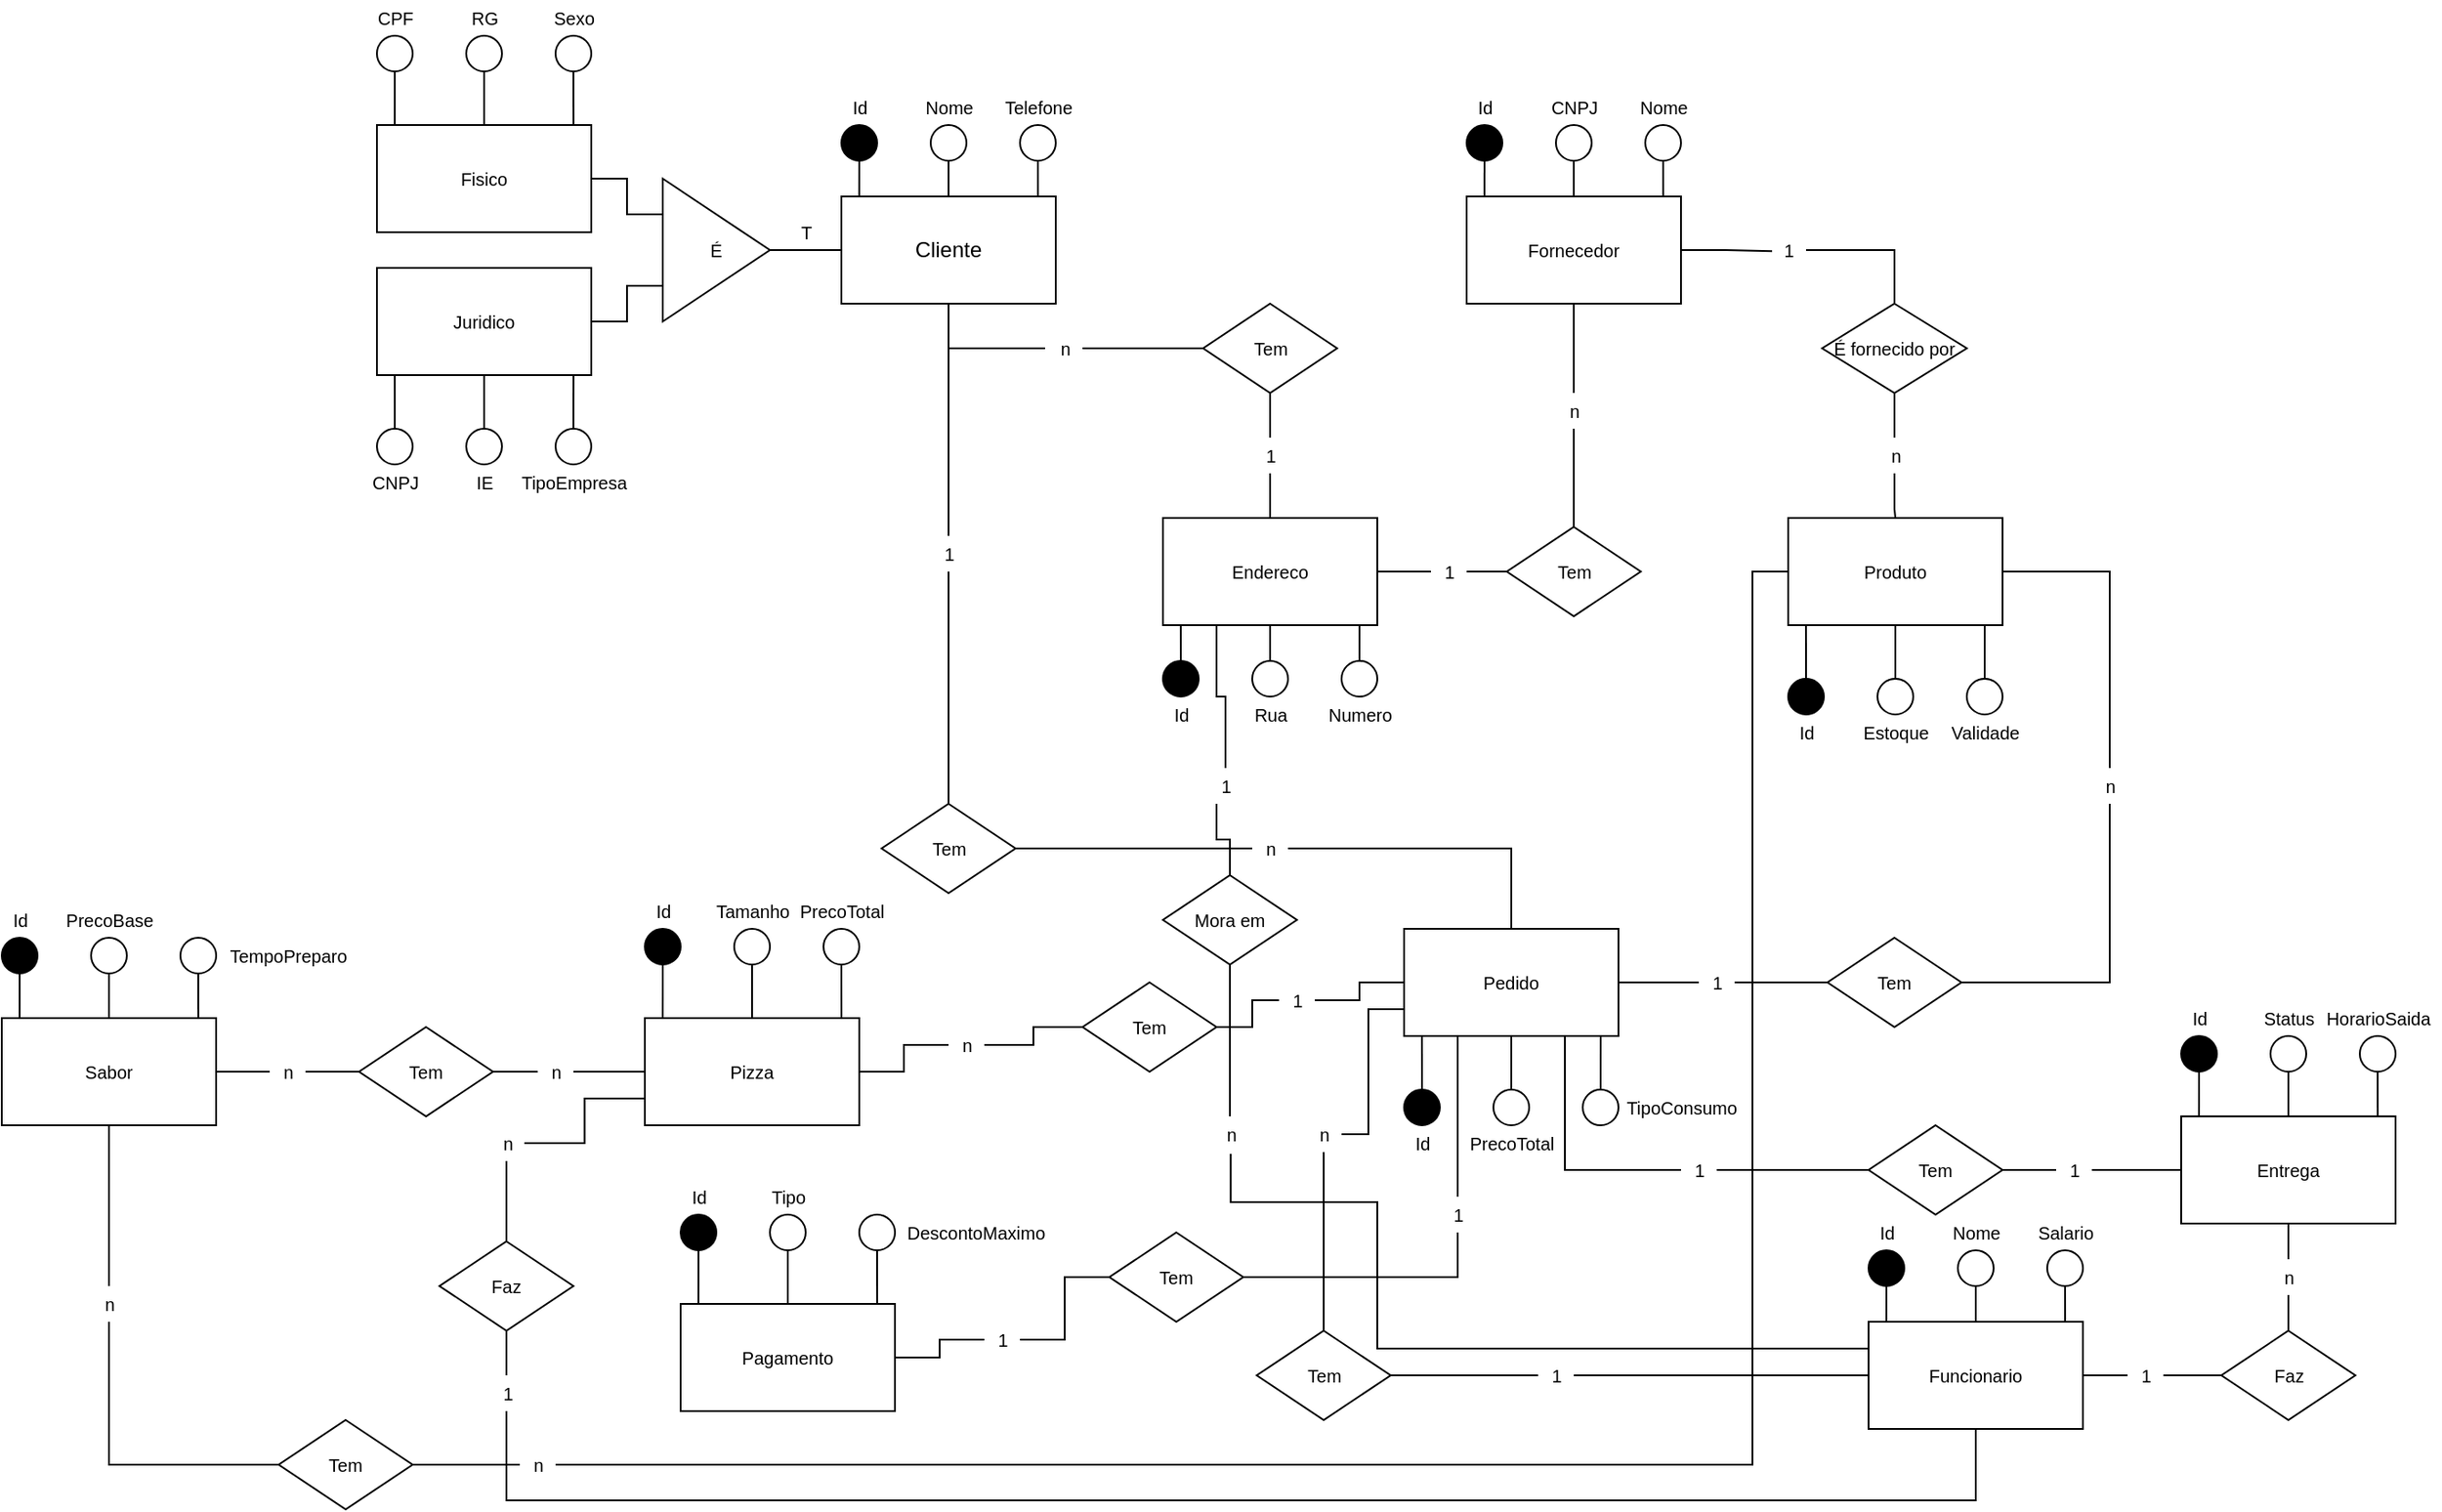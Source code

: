 <mxfile version="15.7.0" type="github">
  <diagram id="e7UpI3-_oJ12gAYYC6TY" name="Page-1">
    <mxGraphModel dx="1779" dy="574" grid="1" gridSize="10" guides="1" tooltips="1" connect="1" arrows="1" fold="1" page="1" pageScale="1" pageWidth="827" pageHeight="1169" math="0" shadow="0">
      <root>
        <mxCell id="0" />
        <mxCell id="1" parent="0" />
        <mxCell id="TMxhiazHu43cB9fUqsHN-90" style="edgeStyle=orthogonalEdgeStyle;rounded=0;orthogonalLoop=1;jettySize=auto;html=1;fontSize=10;endArrow=none;endFill=0;startArrow=none;" edge="1" parent="1" source="TMxhiazHu43cB9fUqsHN-49" target="TMxhiazHu43cB9fUqsHN-46">
          <mxGeometry relative="1" as="geometry" />
        </mxCell>
        <mxCell id="TMxhiazHu43cB9fUqsHN-160" style="edgeStyle=orthogonalEdgeStyle;rounded=0;orthogonalLoop=1;jettySize=auto;html=1;fontSize=10;endArrow=none;endFill=0;" edge="1" parent="1" source="TMxhiazHu43cB9fUqsHN-1">
          <mxGeometry relative="1" as="geometry">
            <mxPoint x="-56" y="515" as="targetPoint" />
            <Array as="points">
              <mxPoint x="-110" y="515" />
              <mxPoint x="-56" y="515" />
            </Array>
          </mxGeometry>
        </mxCell>
        <mxCell id="TMxhiazHu43cB9fUqsHN-161" style="edgeStyle=orthogonalEdgeStyle;rounded=0;orthogonalLoop=1;jettySize=auto;html=1;fontSize=10;endArrow=none;endFill=0;startArrow=none;" edge="1" parent="1" source="TMxhiazHu43cB9fUqsHN-163" target="TMxhiazHu43cB9fUqsHN-162">
          <mxGeometry relative="1" as="geometry">
            <mxPoint x="-110.0" y="760" as="targetPoint" />
          </mxGeometry>
        </mxCell>
        <mxCell id="TMxhiazHu43cB9fUqsHN-1" value="Cliente" style="rounded=0;whiteSpace=wrap;html=1;spacing=2;shadow=0;sketch=0;" vertex="1" parent="1">
          <mxGeometry x="-170" y="430" width="120" height="60" as="geometry" />
        </mxCell>
        <mxCell id="TMxhiazHu43cB9fUqsHN-56" style="edgeStyle=orthogonalEdgeStyle;rounded=0;orthogonalLoop=1;jettySize=auto;html=1;entryX=0.083;entryY=0;entryDx=0;entryDy=0;entryPerimeter=0;fontSize=10;endArrow=none;endFill=0;" edge="1" parent="1" source="TMxhiazHu43cB9fUqsHN-3" target="TMxhiazHu43cB9fUqsHN-1">
          <mxGeometry relative="1" as="geometry" />
        </mxCell>
        <mxCell id="TMxhiazHu43cB9fUqsHN-3" value="" style="ellipse;whiteSpace=wrap;html=1;aspect=fixed;fillColor=#000000;" vertex="1" parent="1">
          <mxGeometry x="-170" y="390" width="20" height="20" as="geometry" />
        </mxCell>
        <mxCell id="TMxhiazHu43cB9fUqsHN-6" value="Id" style="text;html=1;align=center;verticalAlign=middle;resizable=0;points=[];autosize=1;strokeColor=none;fillColor=none;fontSize=10;" vertex="1" parent="1">
          <mxGeometry x="-170" y="370" width="20" height="20" as="geometry" />
        </mxCell>
        <mxCell id="TMxhiazHu43cB9fUqsHN-25" style="edgeStyle=orthogonalEdgeStyle;rounded=0;orthogonalLoop=1;jettySize=auto;html=1;entryX=0.5;entryY=0;entryDx=0;entryDy=0;fontSize=10;endArrow=none;endFill=0;" edge="1" parent="1" source="TMxhiazHu43cB9fUqsHN-10" target="TMxhiazHu43cB9fUqsHN-1">
          <mxGeometry relative="1" as="geometry" />
        </mxCell>
        <mxCell id="TMxhiazHu43cB9fUqsHN-10" value="" style="ellipse;whiteSpace=wrap;html=1;aspect=fixed;" vertex="1" parent="1">
          <mxGeometry x="-120" y="390" width="20" height="20" as="geometry" />
        </mxCell>
        <mxCell id="TMxhiazHu43cB9fUqsHN-12" value="Nome" style="text;html=1;align=center;verticalAlign=middle;resizable=0;points=[];autosize=1;strokeColor=none;fillColor=none;fontSize=10;" vertex="1" parent="1">
          <mxGeometry x="-130" y="370" width="40" height="20" as="geometry" />
        </mxCell>
        <mxCell id="TMxhiazHu43cB9fUqsHN-26" style="edgeStyle=orthogonalEdgeStyle;rounded=0;orthogonalLoop=1;jettySize=auto;html=1;entryX=0.917;entryY=0;entryDx=0;entryDy=0;entryPerimeter=0;fontSize=10;endArrow=none;endFill=0;" edge="1" parent="1" source="TMxhiazHu43cB9fUqsHN-14" target="TMxhiazHu43cB9fUqsHN-1">
          <mxGeometry relative="1" as="geometry" />
        </mxCell>
        <mxCell id="TMxhiazHu43cB9fUqsHN-14" value="" style="ellipse;whiteSpace=wrap;html=1;aspect=fixed;" vertex="1" parent="1">
          <mxGeometry x="-70" y="390" width="20" height="20" as="geometry" />
        </mxCell>
        <mxCell id="TMxhiazHu43cB9fUqsHN-21" value="Telefone" style="text;html=1;align=center;verticalAlign=middle;resizable=0;points=[];autosize=1;strokeColor=none;fillColor=none;fontSize=10;" vertex="1" parent="1">
          <mxGeometry x="-85" y="370" width="50" height="20" as="geometry" />
        </mxCell>
        <mxCell id="TMxhiazHu43cB9fUqsHN-92" style="edgeStyle=orthogonalEdgeStyle;rounded=0;orthogonalLoop=1;jettySize=auto;html=1;fontSize=10;endArrow=none;endFill=0;startArrow=none;" edge="1" parent="1" source="TMxhiazHu43cB9fUqsHN-52" target="TMxhiazHu43cB9fUqsHN-46">
          <mxGeometry relative="1" as="geometry" />
        </mxCell>
        <mxCell id="TMxhiazHu43cB9fUqsHN-23" value="Endereco" style="rounded=0;whiteSpace=wrap;html=1;shadow=0;sketch=0;fontSize=10;" vertex="1" parent="1">
          <mxGeometry x="10" y="610" width="120" height="60" as="geometry" />
        </mxCell>
        <mxCell id="TMxhiazHu43cB9fUqsHN-43" style="edgeStyle=orthogonalEdgeStyle;rounded=0;orthogonalLoop=1;jettySize=auto;html=1;entryX=0.083;entryY=1;entryDx=0;entryDy=0;entryPerimeter=0;fontSize=10;endArrow=none;endFill=0;" edge="1" parent="1" source="TMxhiazHu43cB9fUqsHN-27" target="TMxhiazHu43cB9fUqsHN-23">
          <mxGeometry relative="1" as="geometry" />
        </mxCell>
        <mxCell id="TMxhiazHu43cB9fUqsHN-27" value="" style="ellipse;whiteSpace=wrap;html=1;aspect=fixed;fillColor=#000000;" vertex="1" parent="1">
          <mxGeometry x="10" y="690" width="20" height="20" as="geometry" />
        </mxCell>
        <mxCell id="TMxhiazHu43cB9fUqsHN-44" style="edgeStyle=orthogonalEdgeStyle;rounded=0;orthogonalLoop=1;jettySize=auto;html=1;entryX=0.5;entryY=1;entryDx=0;entryDy=0;fontSize=10;endArrow=none;endFill=0;" edge="1" parent="1" source="TMxhiazHu43cB9fUqsHN-28" target="TMxhiazHu43cB9fUqsHN-23">
          <mxGeometry relative="1" as="geometry" />
        </mxCell>
        <mxCell id="TMxhiazHu43cB9fUqsHN-28" value="" style="ellipse;whiteSpace=wrap;html=1;aspect=fixed;" vertex="1" parent="1">
          <mxGeometry x="60" y="690" width="20" height="20" as="geometry" />
        </mxCell>
        <mxCell id="TMxhiazHu43cB9fUqsHN-45" style="edgeStyle=orthogonalEdgeStyle;rounded=0;orthogonalLoop=1;jettySize=auto;html=1;entryX=0.917;entryY=1;entryDx=0;entryDy=0;entryPerimeter=0;fontSize=10;endArrow=none;endFill=0;" edge="1" parent="1" source="TMxhiazHu43cB9fUqsHN-29" target="TMxhiazHu43cB9fUqsHN-23">
          <mxGeometry relative="1" as="geometry" />
        </mxCell>
        <mxCell id="TMxhiazHu43cB9fUqsHN-29" value="" style="ellipse;whiteSpace=wrap;html=1;aspect=fixed;" vertex="1" parent="1">
          <mxGeometry x="110" y="690" width="20" height="20" as="geometry" />
        </mxCell>
        <mxCell id="TMxhiazHu43cB9fUqsHN-38" value="Id" style="text;html=1;align=center;verticalAlign=middle;resizable=0;points=[];autosize=1;strokeColor=none;fillColor=none;fontSize=10;" vertex="1" parent="1">
          <mxGeometry x="10" y="710" width="20" height="20" as="geometry" />
        </mxCell>
        <mxCell id="TMxhiazHu43cB9fUqsHN-39" value="Rua" style="text;html=1;align=center;verticalAlign=middle;resizable=0;points=[];autosize=1;strokeColor=none;fillColor=none;fontSize=10;" vertex="1" parent="1">
          <mxGeometry x="55" y="710" width="30" height="20" as="geometry" />
        </mxCell>
        <mxCell id="TMxhiazHu43cB9fUqsHN-40" value="Numero" style="text;html=1;align=center;verticalAlign=middle;resizable=0;points=[];autosize=1;strokeColor=none;fillColor=none;fontSize=10;" vertex="1" parent="1">
          <mxGeometry x="95" y="710" width="50" height="20" as="geometry" />
        </mxCell>
        <mxCell id="TMxhiazHu43cB9fUqsHN-46" value="Tem" style="rhombus;whiteSpace=wrap;html=1;rounded=0;shadow=0;sketch=0;fontSize=10;" vertex="1" parent="1">
          <mxGeometry x="32.5" y="490" width="75" height="50" as="geometry" />
        </mxCell>
        <mxCell id="TMxhiazHu43cB9fUqsHN-70" style="edgeStyle=orthogonalEdgeStyle;rounded=0;orthogonalLoop=1;jettySize=auto;html=1;entryX=0;entryY=0.25;entryDx=0;entryDy=0;fontSize=10;endArrow=none;endFill=0;" edge="1" parent="1" source="TMxhiazHu43cB9fUqsHN-59" target="TMxhiazHu43cB9fUqsHN-61">
          <mxGeometry relative="1" as="geometry" />
        </mxCell>
        <mxCell id="TMxhiazHu43cB9fUqsHN-59" value="Fisico" style="whiteSpace=wrap;html=1;rounded=0;shadow=0;sketch=0;fontSize=10;fillColor=#FFFFFF;" vertex="1" parent="1">
          <mxGeometry x="-430" y="390" width="120" height="60" as="geometry" />
        </mxCell>
        <mxCell id="TMxhiazHu43cB9fUqsHN-63" style="edgeStyle=orthogonalEdgeStyle;rounded=0;orthogonalLoop=1;jettySize=auto;html=1;fontSize=10;endArrow=none;endFill=0;" edge="1" parent="1" source="TMxhiazHu43cB9fUqsHN-61" target="TMxhiazHu43cB9fUqsHN-1">
          <mxGeometry relative="1" as="geometry" />
        </mxCell>
        <mxCell id="TMxhiazHu43cB9fUqsHN-61" value="É" style="triangle;whiteSpace=wrap;html=1;rounded=0;shadow=0;sketch=0;fontSize=10;fillColor=#FFFFFF;" vertex="1" parent="1">
          <mxGeometry x="-270" y="420" width="60" height="80" as="geometry" />
        </mxCell>
        <mxCell id="TMxhiazHu43cB9fUqsHN-64" value="T" style="text;html=1;align=center;verticalAlign=middle;resizable=0;points=[];autosize=1;strokeColor=none;fillColor=none;fontSize=10;" vertex="1" parent="1">
          <mxGeometry x="-200" y="440" width="20" height="20" as="geometry" />
        </mxCell>
        <mxCell id="TMxhiazHu43cB9fUqsHN-68" style="edgeStyle=orthogonalEdgeStyle;rounded=0;orthogonalLoop=1;jettySize=auto;html=1;entryX=0;entryY=0.75;entryDx=0;entryDy=0;fontSize=10;endArrow=none;endFill=0;" edge="1" parent="1" source="TMxhiazHu43cB9fUqsHN-66" target="TMxhiazHu43cB9fUqsHN-61">
          <mxGeometry relative="1" as="geometry" />
        </mxCell>
        <mxCell id="TMxhiazHu43cB9fUqsHN-66" value="Juridico" style="rounded=0;whiteSpace=wrap;html=1;shadow=0;sketch=0;fontSize=10;fillColor=#FFFFFF;" vertex="1" parent="1">
          <mxGeometry x="-430" y="470" width="120" height="60" as="geometry" />
        </mxCell>
        <mxCell id="TMxhiazHu43cB9fUqsHN-73" style="edgeStyle=orthogonalEdgeStyle;rounded=0;orthogonalLoop=1;jettySize=auto;html=1;entryX=0.083;entryY=0;entryDx=0;entryDy=0;entryPerimeter=0;fontSize=10;endArrow=none;endFill=0;" edge="1" parent="1" source="TMxhiazHu43cB9fUqsHN-71" target="TMxhiazHu43cB9fUqsHN-59">
          <mxGeometry relative="1" as="geometry" />
        </mxCell>
        <mxCell id="TMxhiazHu43cB9fUqsHN-71" value="" style="ellipse;whiteSpace=wrap;html=1;aspect=fixed;" vertex="1" parent="1">
          <mxGeometry x="-430" y="340" width="20" height="20" as="geometry" />
        </mxCell>
        <mxCell id="TMxhiazHu43cB9fUqsHN-75" style="edgeStyle=orthogonalEdgeStyle;rounded=0;orthogonalLoop=1;jettySize=auto;html=1;entryX=0.917;entryY=0;entryDx=0;entryDy=0;entryPerimeter=0;fontSize=10;endArrow=none;endFill=0;" edge="1" parent="1" source="TMxhiazHu43cB9fUqsHN-74" target="TMxhiazHu43cB9fUqsHN-59">
          <mxGeometry relative="1" as="geometry" />
        </mxCell>
        <mxCell id="TMxhiazHu43cB9fUqsHN-74" value="" style="ellipse;whiteSpace=wrap;html=1;aspect=fixed;" vertex="1" parent="1">
          <mxGeometry x="-330" y="340" width="20" height="20" as="geometry" />
        </mxCell>
        <mxCell id="TMxhiazHu43cB9fUqsHN-76" value="CPF" style="text;html=1;align=center;verticalAlign=middle;resizable=0;points=[];autosize=1;strokeColor=none;fillColor=none;fontSize=10;" vertex="1" parent="1">
          <mxGeometry x="-440" y="320" width="40" height="20" as="geometry" />
        </mxCell>
        <mxCell id="TMxhiazHu43cB9fUqsHN-78" style="edgeStyle=orthogonalEdgeStyle;rounded=0;orthogonalLoop=1;jettySize=auto;html=1;fontSize=10;endArrow=none;endFill=0;" edge="1" parent="1" source="TMxhiazHu43cB9fUqsHN-77" target="TMxhiazHu43cB9fUqsHN-59">
          <mxGeometry relative="1" as="geometry" />
        </mxCell>
        <mxCell id="TMxhiazHu43cB9fUqsHN-77" value="" style="ellipse;whiteSpace=wrap;html=1;aspect=fixed;" vertex="1" parent="1">
          <mxGeometry x="-380" y="340" width="20" height="20" as="geometry" />
        </mxCell>
        <mxCell id="TMxhiazHu43cB9fUqsHN-79" value="RG" style="text;html=1;align=center;verticalAlign=middle;resizable=0;points=[];autosize=1;strokeColor=none;fillColor=none;fontSize=10;" vertex="1" parent="1">
          <mxGeometry x="-385" y="320" width="30" height="20" as="geometry" />
        </mxCell>
        <mxCell id="TMxhiazHu43cB9fUqsHN-80" value="Sexo" style="text;html=1;align=center;verticalAlign=middle;resizable=0;points=[];autosize=1;strokeColor=none;fillColor=none;fontSize=10;" vertex="1" parent="1">
          <mxGeometry x="-340" y="320" width="40" height="20" as="geometry" />
        </mxCell>
        <mxCell id="TMxhiazHu43cB9fUqsHN-82" style="edgeStyle=orthogonalEdgeStyle;rounded=0;orthogonalLoop=1;jettySize=auto;html=1;entryX=0.083;entryY=1;entryDx=0;entryDy=0;entryPerimeter=0;fontSize=10;endArrow=none;endFill=0;" edge="1" parent="1" source="TMxhiazHu43cB9fUqsHN-81" target="TMxhiazHu43cB9fUqsHN-66">
          <mxGeometry relative="1" as="geometry" />
        </mxCell>
        <mxCell id="TMxhiazHu43cB9fUqsHN-81" value="" style="ellipse;whiteSpace=wrap;html=1;aspect=fixed;" vertex="1" parent="1">
          <mxGeometry x="-430" y="560" width="20" height="20" as="geometry" />
        </mxCell>
        <mxCell id="TMxhiazHu43cB9fUqsHN-84" style="edgeStyle=orthogonalEdgeStyle;rounded=0;orthogonalLoop=1;jettySize=auto;html=1;entryX=0.917;entryY=1;entryDx=0;entryDy=0;entryPerimeter=0;fontSize=10;endArrow=none;endFill=0;" edge="1" parent="1" source="TMxhiazHu43cB9fUqsHN-83" target="TMxhiazHu43cB9fUqsHN-66">
          <mxGeometry relative="1" as="geometry" />
        </mxCell>
        <mxCell id="TMxhiazHu43cB9fUqsHN-83" value="" style="ellipse;whiteSpace=wrap;html=1;aspect=fixed;" vertex="1" parent="1">
          <mxGeometry x="-330" y="560" width="20" height="20" as="geometry" />
        </mxCell>
        <mxCell id="TMxhiazHu43cB9fUqsHN-86" style="edgeStyle=orthogonalEdgeStyle;rounded=0;orthogonalLoop=1;jettySize=auto;html=1;fontSize=10;endArrow=none;endFill=0;" edge="1" parent="1" source="TMxhiazHu43cB9fUqsHN-85" target="TMxhiazHu43cB9fUqsHN-66">
          <mxGeometry relative="1" as="geometry" />
        </mxCell>
        <mxCell id="TMxhiazHu43cB9fUqsHN-85" value="" style="ellipse;whiteSpace=wrap;html=1;aspect=fixed;" vertex="1" parent="1">
          <mxGeometry x="-380" y="560" width="20" height="20" as="geometry" />
        </mxCell>
        <mxCell id="TMxhiazHu43cB9fUqsHN-87" value="CNPJ" style="text;html=1;align=center;verticalAlign=middle;resizable=0;points=[];autosize=1;strokeColor=none;fillColor=none;fontSize=10;" vertex="1" parent="1">
          <mxGeometry x="-440" y="580" width="40" height="20" as="geometry" />
        </mxCell>
        <mxCell id="TMxhiazHu43cB9fUqsHN-88" value="IE" style="text;html=1;align=center;verticalAlign=middle;resizable=0;points=[];autosize=1;strokeColor=none;fillColor=none;fontSize=10;" vertex="1" parent="1">
          <mxGeometry x="-380" y="580" width="20" height="20" as="geometry" />
        </mxCell>
        <mxCell id="TMxhiazHu43cB9fUqsHN-89" value="TipoEmpresa" style="text;html=1;align=center;verticalAlign=middle;resizable=0;points=[];autosize=1;strokeColor=none;fillColor=none;fontSize=10;" vertex="1" parent="1">
          <mxGeometry x="-355" y="580" width="70" height="20" as="geometry" />
        </mxCell>
        <mxCell id="TMxhiazHu43cB9fUqsHN-49" value="n" style="text;html=1;align=center;verticalAlign=middle;resizable=0;points=[];autosize=1;strokeColor=none;fillColor=none;fontSize=10;" vertex="1" parent="1">
          <mxGeometry x="-55" y="505" width="20" height="20" as="geometry" />
        </mxCell>
        <mxCell id="TMxhiazHu43cB9fUqsHN-52" value="1" style="text;html=1;align=center;verticalAlign=middle;resizable=0;points=[];autosize=1;strokeColor=none;fillColor=none;fontSize=10;" vertex="1" parent="1">
          <mxGeometry x="60" y="565" width="20" height="20" as="geometry" />
        </mxCell>
        <mxCell id="TMxhiazHu43cB9fUqsHN-93" value="" style="edgeStyle=orthogonalEdgeStyle;rounded=0;orthogonalLoop=1;jettySize=auto;html=1;fontSize=10;endArrow=none;endFill=0;" edge="1" parent="1" source="TMxhiazHu43cB9fUqsHN-23" target="TMxhiazHu43cB9fUqsHN-52">
          <mxGeometry relative="1" as="geometry">
            <mxPoint x="10.0" y="640" as="sourcePoint" />
            <mxPoint x="-70.0" y="640" as="targetPoint" />
          </mxGeometry>
        </mxCell>
        <mxCell id="TMxhiazHu43cB9fUqsHN-132" style="edgeStyle=orthogonalEdgeStyle;rounded=0;orthogonalLoop=1;jettySize=auto;html=1;fontSize=10;endArrow=none;endFill=0;entryX=0.5;entryY=0;entryDx=0;entryDy=0;startArrow=none;" edge="1" parent="1" source="TMxhiazHu43cB9fUqsHN-134" target="TMxhiazHu43cB9fUqsHN-129">
          <mxGeometry relative="1" as="geometry">
            <mxPoint x="410" y="460" as="targetPoint" />
          </mxGeometry>
        </mxCell>
        <mxCell id="TMxhiazHu43cB9fUqsHN-94" value="Fornecedor" style="whiteSpace=wrap;html=1;rounded=0;shadow=0;sketch=0;fontSize=10;fillColor=#FFFFFF;" vertex="1" parent="1">
          <mxGeometry x="180" y="430" width="120" height="60" as="geometry" />
        </mxCell>
        <mxCell id="TMxhiazHu43cB9fUqsHN-96" style="edgeStyle=orthogonalEdgeStyle;rounded=0;orthogonalLoop=1;jettySize=auto;html=1;entryX=0.083;entryY=0;entryDx=0;entryDy=0;entryPerimeter=0;fontSize=10;endArrow=none;endFill=0;exitX=0.5;exitY=1;exitDx=0;exitDy=0;" edge="1" parent="1" source="TMxhiazHu43cB9fUqsHN-106" target="TMxhiazHu43cB9fUqsHN-94">
          <mxGeometry relative="1" as="geometry">
            <mxPoint x="190" y="410" as="sourcePoint" />
          </mxGeometry>
        </mxCell>
        <mxCell id="TMxhiazHu43cB9fUqsHN-101" style="edgeStyle=orthogonalEdgeStyle;rounded=0;orthogonalLoop=1;jettySize=auto;html=1;entryX=0.333;entryY=0;entryDx=0;entryDy=0;entryPerimeter=0;fontSize=10;endArrow=none;endFill=0;" edge="1" parent="1" source="TMxhiazHu43cB9fUqsHN-97" target="TMxhiazHu43cB9fUqsHN-94">
          <mxGeometry relative="1" as="geometry" />
        </mxCell>
        <mxCell id="TMxhiazHu43cB9fUqsHN-97" value="" style="ellipse;whiteSpace=wrap;html=1;aspect=fixed;" vertex="1" parent="1">
          <mxGeometry x="230" y="390" width="20" height="20" as="geometry" />
        </mxCell>
        <mxCell id="TMxhiazHu43cB9fUqsHN-103" style="edgeStyle=orthogonalEdgeStyle;rounded=0;orthogonalLoop=1;jettySize=auto;html=1;entryX=0.917;entryY=0;entryDx=0;entryDy=0;entryPerimeter=0;fontSize=10;endArrow=none;endFill=0;" edge="1" parent="1" source="TMxhiazHu43cB9fUqsHN-102" target="TMxhiazHu43cB9fUqsHN-94">
          <mxGeometry relative="1" as="geometry" />
        </mxCell>
        <mxCell id="TMxhiazHu43cB9fUqsHN-102" value="" style="ellipse;whiteSpace=wrap;html=1;aspect=fixed;" vertex="1" parent="1">
          <mxGeometry x="280" y="390" width="20" height="20" as="geometry" />
        </mxCell>
        <mxCell id="TMxhiazHu43cB9fUqsHN-106" value="" style="ellipse;whiteSpace=wrap;html=1;aspect=fixed;fillColor=#000000;" vertex="1" parent="1">
          <mxGeometry x="180" y="390" width="20" height="20" as="geometry" />
        </mxCell>
        <mxCell id="TMxhiazHu43cB9fUqsHN-107" value="Id" style="text;html=1;align=center;verticalAlign=middle;resizable=0;points=[];autosize=1;strokeColor=none;fillColor=none;fontSize=10;" vertex="1" parent="1">
          <mxGeometry x="180" y="370" width="20" height="20" as="geometry" />
        </mxCell>
        <mxCell id="TMxhiazHu43cB9fUqsHN-108" value="CNPJ" style="text;html=1;align=center;verticalAlign=middle;resizable=0;points=[];autosize=1;strokeColor=none;fillColor=none;fontSize=10;" vertex="1" parent="1">
          <mxGeometry x="220" y="370" width="40" height="20" as="geometry" />
        </mxCell>
        <mxCell id="TMxhiazHu43cB9fUqsHN-109" value="Nome" style="text;html=1;align=center;verticalAlign=middle;resizable=0;points=[];autosize=1;strokeColor=none;fillColor=none;fontSize=10;" vertex="1" parent="1">
          <mxGeometry x="270" y="370" width="40" height="20" as="geometry" />
        </mxCell>
        <mxCell id="TMxhiazHu43cB9fUqsHN-111" style="edgeStyle=orthogonalEdgeStyle;rounded=0;orthogonalLoop=1;jettySize=auto;html=1;fontSize=10;endArrow=none;endFill=0;startArrow=none;" edge="1" parent="1" source="TMxhiazHu43cB9fUqsHN-115" target="TMxhiazHu43cB9fUqsHN-23">
          <mxGeometry relative="1" as="geometry" />
        </mxCell>
        <mxCell id="TMxhiazHu43cB9fUqsHN-112" style="edgeStyle=orthogonalEdgeStyle;rounded=0;orthogonalLoop=1;jettySize=auto;html=1;fontSize=10;endArrow=none;endFill=0;startArrow=none;" edge="1" parent="1" source="TMxhiazHu43cB9fUqsHN-113" target="TMxhiazHu43cB9fUqsHN-94">
          <mxGeometry relative="1" as="geometry" />
        </mxCell>
        <mxCell id="TMxhiazHu43cB9fUqsHN-110" value="Tem" style="rhombus;whiteSpace=wrap;html=1;rounded=0;shadow=0;sketch=0;fontSize=10;" vertex="1" parent="1">
          <mxGeometry x="202.5" y="615" width="75" height="50" as="geometry" />
        </mxCell>
        <mxCell id="TMxhiazHu43cB9fUqsHN-113" value="n" style="text;html=1;align=center;verticalAlign=middle;resizable=0;points=[];autosize=1;strokeColor=none;fillColor=none;fontSize=10;" vertex="1" parent="1">
          <mxGeometry x="230" y="540" width="20" height="20" as="geometry" />
        </mxCell>
        <mxCell id="TMxhiazHu43cB9fUqsHN-114" value="" style="edgeStyle=orthogonalEdgeStyle;rounded=0;orthogonalLoop=1;jettySize=auto;html=1;fontSize=10;endArrow=none;endFill=0;" edge="1" parent="1" source="TMxhiazHu43cB9fUqsHN-110" target="TMxhiazHu43cB9fUqsHN-113">
          <mxGeometry relative="1" as="geometry">
            <mxPoint x="240" y="615.0" as="sourcePoint" />
            <mxPoint x="240" y="490" as="targetPoint" />
          </mxGeometry>
        </mxCell>
        <mxCell id="TMxhiazHu43cB9fUqsHN-115" value="1" style="text;html=1;align=center;verticalAlign=middle;resizable=0;points=[];autosize=1;strokeColor=none;fillColor=none;fontSize=10;" vertex="1" parent="1">
          <mxGeometry x="160" y="630" width="20" height="20" as="geometry" />
        </mxCell>
        <mxCell id="TMxhiazHu43cB9fUqsHN-116" value="" style="edgeStyle=orthogonalEdgeStyle;rounded=0;orthogonalLoop=1;jettySize=auto;html=1;fontSize=10;endArrow=none;endFill=0;" edge="1" parent="1" source="TMxhiazHu43cB9fUqsHN-110" target="TMxhiazHu43cB9fUqsHN-115">
          <mxGeometry relative="1" as="geometry">
            <mxPoint x="202.5" y="640" as="sourcePoint" />
            <mxPoint x="130" y="640" as="targetPoint" />
          </mxGeometry>
        </mxCell>
        <mxCell id="TMxhiazHu43cB9fUqsHN-150" style="edgeStyle=orthogonalEdgeStyle;rounded=0;orthogonalLoop=1;jettySize=auto;html=1;fontSize=10;endArrow=none;endFill=0;" edge="1" parent="1" source="TMxhiazHu43cB9fUqsHN-117" target="TMxhiazHu43cB9fUqsHN-147">
          <mxGeometry relative="1" as="geometry" />
        </mxCell>
        <mxCell id="TMxhiazHu43cB9fUqsHN-217" style="edgeStyle=orthogonalEdgeStyle;rounded=0;orthogonalLoop=1;jettySize=auto;html=1;fontSize=10;endArrow=none;endFill=0;" edge="1" parent="1" source="TMxhiazHu43cB9fUqsHN-117" target="TMxhiazHu43cB9fUqsHN-219">
          <mxGeometry relative="1" as="geometry">
            <mxPoint x="-360" y="1140" as="targetPoint" />
            <Array as="points">
              <mxPoint x="340" y="640" />
              <mxPoint x="340" y="1140" />
            </Array>
          </mxGeometry>
        </mxCell>
        <mxCell id="TMxhiazHu43cB9fUqsHN-117" value="Produto" style="whiteSpace=wrap;html=1;rounded=0;shadow=0;sketch=0;fontSize=10;fillColor=#FFFFFF;" vertex="1" parent="1">
          <mxGeometry x="360" y="610" width="120" height="60" as="geometry" />
        </mxCell>
        <mxCell id="TMxhiazHu43cB9fUqsHN-121" style="edgeStyle=orthogonalEdgeStyle;rounded=0;orthogonalLoop=1;jettySize=auto;html=1;entryX=0.083;entryY=1;entryDx=0;entryDy=0;entryPerimeter=0;fontSize=10;endArrow=none;endFill=0;" edge="1" parent="1" source="TMxhiazHu43cB9fUqsHN-118" target="TMxhiazHu43cB9fUqsHN-117">
          <mxGeometry relative="1" as="geometry" />
        </mxCell>
        <mxCell id="TMxhiazHu43cB9fUqsHN-118" value="" style="ellipse;whiteSpace=wrap;html=1;aspect=fixed;fillColor=#000000;" vertex="1" parent="1">
          <mxGeometry x="360" y="700" width="20" height="20" as="geometry" />
        </mxCell>
        <mxCell id="TMxhiazHu43cB9fUqsHN-122" style="edgeStyle=orthogonalEdgeStyle;rounded=0;orthogonalLoop=1;jettySize=auto;html=1;entryX=0.5;entryY=1;entryDx=0;entryDy=0;fontSize=10;endArrow=none;endFill=0;" edge="1" parent="1" source="TMxhiazHu43cB9fUqsHN-119" target="TMxhiazHu43cB9fUqsHN-117">
          <mxGeometry relative="1" as="geometry" />
        </mxCell>
        <mxCell id="TMxhiazHu43cB9fUqsHN-119" value="" style="ellipse;whiteSpace=wrap;html=1;aspect=fixed;" vertex="1" parent="1">
          <mxGeometry x="410" y="700" width="20" height="20" as="geometry" />
        </mxCell>
        <mxCell id="TMxhiazHu43cB9fUqsHN-124" style="edgeStyle=orthogonalEdgeStyle;rounded=0;orthogonalLoop=1;jettySize=auto;html=1;entryX=0.917;entryY=1;entryDx=0;entryDy=0;entryPerimeter=0;fontSize=10;endArrow=none;endFill=0;" edge="1" parent="1" source="TMxhiazHu43cB9fUqsHN-123" target="TMxhiazHu43cB9fUqsHN-117">
          <mxGeometry relative="1" as="geometry" />
        </mxCell>
        <mxCell id="TMxhiazHu43cB9fUqsHN-123" value="" style="ellipse;whiteSpace=wrap;html=1;aspect=fixed;" vertex="1" parent="1">
          <mxGeometry x="460" y="700" width="20" height="20" as="geometry" />
        </mxCell>
        <mxCell id="TMxhiazHu43cB9fUqsHN-125" value="Id" style="text;html=1;align=center;verticalAlign=middle;resizable=0;points=[];autosize=1;strokeColor=none;fillColor=none;fontSize=10;" vertex="1" parent="1">
          <mxGeometry x="360" y="720" width="20" height="20" as="geometry" />
        </mxCell>
        <mxCell id="TMxhiazHu43cB9fUqsHN-126" value="Estoque" style="text;html=1;align=center;verticalAlign=middle;resizable=0;points=[];autosize=1;strokeColor=none;fillColor=none;fontSize=10;" vertex="1" parent="1">
          <mxGeometry x="395" y="720" width="50" height="20" as="geometry" />
        </mxCell>
        <mxCell id="TMxhiazHu43cB9fUqsHN-127" value="Validade" style="text;html=1;align=center;verticalAlign=middle;resizable=0;points=[];autosize=1;strokeColor=none;fillColor=none;fontSize=10;" vertex="1" parent="1">
          <mxGeometry x="445" y="720" width="50" height="20" as="geometry" />
        </mxCell>
        <mxCell id="TMxhiazHu43cB9fUqsHN-133" style="edgeStyle=orthogonalEdgeStyle;rounded=0;orthogonalLoop=1;jettySize=auto;html=1;fontSize=10;endArrow=none;endFill=0;startArrow=none;" edge="1" parent="1" source="TMxhiazHu43cB9fUqsHN-136" target="TMxhiazHu43cB9fUqsHN-117">
          <mxGeometry relative="1" as="geometry" />
        </mxCell>
        <mxCell id="TMxhiazHu43cB9fUqsHN-129" value="É fornecido por" style="rhombus;whiteSpace=wrap;html=1;rounded=0;shadow=0;sketch=0;fontSize=10;" vertex="1" parent="1">
          <mxGeometry x="379" y="490" width="81" height="50" as="geometry" />
        </mxCell>
        <mxCell id="TMxhiazHu43cB9fUqsHN-134" value="1" style="text;html=1;align=center;verticalAlign=middle;resizable=0;points=[];autosize=1;strokeColor=none;fillColor=none;fontSize=10;" vertex="1" parent="1">
          <mxGeometry x="350" y="450" width="20" height="20" as="geometry" />
        </mxCell>
        <mxCell id="TMxhiazHu43cB9fUqsHN-135" value="" style="edgeStyle=orthogonalEdgeStyle;rounded=0;orthogonalLoop=1;jettySize=auto;html=1;fontSize=10;endArrow=none;endFill=0;entryX=0.05;entryY=0.53;entryDx=0;entryDy=0;entryPerimeter=0;" edge="1" parent="1" source="TMxhiazHu43cB9fUqsHN-94" target="TMxhiazHu43cB9fUqsHN-134">
          <mxGeometry relative="1" as="geometry">
            <mxPoint x="419.5" y="500" as="targetPoint" />
            <mxPoint x="300" y="460" as="sourcePoint" />
          </mxGeometry>
        </mxCell>
        <mxCell id="TMxhiazHu43cB9fUqsHN-136" value="n" style="text;html=1;align=center;verticalAlign=middle;resizable=0;points=[];autosize=1;strokeColor=none;fillColor=none;fontSize=10;" vertex="1" parent="1">
          <mxGeometry x="409.5" y="565" width="20" height="20" as="geometry" />
        </mxCell>
        <mxCell id="TMxhiazHu43cB9fUqsHN-137" value="" style="edgeStyle=orthogonalEdgeStyle;rounded=0;orthogonalLoop=1;jettySize=auto;html=1;fontSize=10;endArrow=none;endFill=0;" edge="1" parent="1" source="TMxhiazHu43cB9fUqsHN-129" target="TMxhiazHu43cB9fUqsHN-136">
          <mxGeometry relative="1" as="geometry">
            <mxPoint x="419.52" y="549.988" as="sourcePoint" />
            <mxPoint x="420" y="610" as="targetPoint" />
          </mxGeometry>
        </mxCell>
        <mxCell id="TMxhiazHu43cB9fUqsHN-195" style="edgeStyle=orthogonalEdgeStyle;rounded=0;orthogonalLoop=1;jettySize=auto;html=1;fontSize=10;endArrow=none;endFill=0;" edge="1" parent="1" source="TMxhiazHu43cB9fUqsHN-138" target="TMxhiazHu43cB9fUqsHN-193">
          <mxGeometry relative="1" as="geometry" />
        </mxCell>
        <mxCell id="TMxhiazHu43cB9fUqsHN-138" value="Pedido" style="whiteSpace=wrap;html=1;rounded=0;shadow=0;sketch=0;fontSize=10;fillColor=#FFFFFF;" vertex="1" parent="1">
          <mxGeometry x="145" y="840" width="120" height="60" as="geometry" />
        </mxCell>
        <mxCell id="TMxhiazHu43cB9fUqsHN-144" style="edgeStyle=orthogonalEdgeStyle;rounded=0;orthogonalLoop=1;jettySize=auto;html=1;fontSize=10;endArrow=none;endFill=0;startArrow=none;" edge="1" parent="1" source="TMxhiazHu43cB9fUqsHN-145" target="TMxhiazHu43cB9fUqsHN-138">
          <mxGeometry relative="1" as="geometry" />
        </mxCell>
        <mxCell id="TMxhiazHu43cB9fUqsHN-149" style="edgeStyle=orthogonalEdgeStyle;rounded=0;orthogonalLoop=1;jettySize=auto;html=1;fontSize=10;endArrow=none;endFill=0;" edge="1" parent="1" source="TMxhiazHu43cB9fUqsHN-141" target="TMxhiazHu43cB9fUqsHN-147">
          <mxGeometry relative="1" as="geometry" />
        </mxCell>
        <mxCell id="TMxhiazHu43cB9fUqsHN-141" value="Tem" style="rhombus;whiteSpace=wrap;html=1;rounded=0;shadow=0;sketch=0;fontSize=10;" vertex="1" parent="1">
          <mxGeometry x="382" y="845" width="75" height="50" as="geometry" />
        </mxCell>
        <mxCell id="TMxhiazHu43cB9fUqsHN-145" value="1" style="text;html=1;align=center;verticalAlign=middle;resizable=0;points=[];autosize=1;strokeColor=none;fillColor=none;fontSize=10;" vertex="1" parent="1">
          <mxGeometry x="310" y="860" width="20" height="20" as="geometry" />
        </mxCell>
        <mxCell id="TMxhiazHu43cB9fUqsHN-146" value="" style="edgeStyle=orthogonalEdgeStyle;rounded=0;orthogonalLoop=1;jettySize=auto;html=1;fontSize=10;endArrow=none;endFill=0;" edge="1" parent="1" source="TMxhiazHu43cB9fUqsHN-141" target="TMxhiazHu43cB9fUqsHN-145">
          <mxGeometry relative="1" as="geometry">
            <mxPoint x="382" y="870" as="sourcePoint" />
            <mxPoint x="265" y="870" as="targetPoint" />
          </mxGeometry>
        </mxCell>
        <mxCell id="TMxhiazHu43cB9fUqsHN-147" value="n" style="text;html=1;align=center;verticalAlign=middle;resizable=0;points=[];autosize=1;strokeColor=none;fillColor=none;fontSize=10;" vertex="1" parent="1">
          <mxGeometry x="530" y="750" width="20" height="20" as="geometry" />
        </mxCell>
        <mxCell id="TMxhiazHu43cB9fUqsHN-156" style="edgeStyle=orthogonalEdgeStyle;rounded=0;orthogonalLoop=1;jettySize=auto;html=1;entryX=0.083;entryY=1;entryDx=0;entryDy=0;entryPerimeter=0;fontSize=10;endArrow=none;endFill=0;" edge="1" parent="1" source="TMxhiazHu43cB9fUqsHN-151" target="TMxhiazHu43cB9fUqsHN-138">
          <mxGeometry relative="1" as="geometry" />
        </mxCell>
        <mxCell id="TMxhiazHu43cB9fUqsHN-151" value="" style="ellipse;whiteSpace=wrap;html=1;aspect=fixed;fillColor=#000000;" vertex="1" parent="1">
          <mxGeometry x="145" y="930" width="20" height="20" as="geometry" />
        </mxCell>
        <mxCell id="TMxhiazHu43cB9fUqsHN-155" style="edgeStyle=orthogonalEdgeStyle;rounded=0;orthogonalLoop=1;jettySize=auto;html=1;entryX=0.5;entryY=1;entryDx=0;entryDy=0;fontSize=10;endArrow=none;endFill=0;" edge="1" parent="1" source="TMxhiazHu43cB9fUqsHN-152" target="TMxhiazHu43cB9fUqsHN-138">
          <mxGeometry relative="1" as="geometry" />
        </mxCell>
        <mxCell id="TMxhiazHu43cB9fUqsHN-152" value="" style="ellipse;whiteSpace=wrap;html=1;aspect=fixed;" vertex="1" parent="1">
          <mxGeometry x="195" y="930" width="20" height="20" as="geometry" />
        </mxCell>
        <mxCell id="TMxhiazHu43cB9fUqsHN-154" style="edgeStyle=orthogonalEdgeStyle;rounded=0;orthogonalLoop=1;jettySize=auto;html=1;entryX=0.917;entryY=1;entryDx=0;entryDy=0;entryPerimeter=0;fontSize=10;endArrow=none;endFill=0;" edge="1" parent="1" source="TMxhiazHu43cB9fUqsHN-153" target="TMxhiazHu43cB9fUqsHN-138">
          <mxGeometry relative="1" as="geometry" />
        </mxCell>
        <mxCell id="TMxhiazHu43cB9fUqsHN-153" value="" style="ellipse;whiteSpace=wrap;html=1;aspect=fixed;" vertex="1" parent="1">
          <mxGeometry x="245" y="930" width="20" height="20" as="geometry" />
        </mxCell>
        <mxCell id="TMxhiazHu43cB9fUqsHN-157" value="Id" style="text;html=1;align=center;verticalAlign=middle;resizable=0;points=[];autosize=1;strokeColor=none;fillColor=none;fontSize=10;" vertex="1" parent="1">
          <mxGeometry x="145" y="950" width="20" height="20" as="geometry" />
        </mxCell>
        <mxCell id="TMxhiazHu43cB9fUqsHN-158" value="PrecoTotal" style="text;html=1;align=center;verticalAlign=middle;resizable=0;points=[];autosize=1;strokeColor=none;fillColor=none;fontSize=10;" vertex="1" parent="1">
          <mxGeometry x="175" y="950" width="60" height="20" as="geometry" />
        </mxCell>
        <mxCell id="TMxhiazHu43cB9fUqsHN-159" value="TipoConsumo" style="text;html=1;align=center;verticalAlign=middle;resizable=0;points=[];autosize=1;strokeColor=none;fillColor=none;fontSize=10;" vertex="1" parent="1">
          <mxGeometry x="260" y="930" width="80" height="20" as="geometry" />
        </mxCell>
        <mxCell id="TMxhiazHu43cB9fUqsHN-165" style="edgeStyle=orthogonalEdgeStyle;rounded=0;orthogonalLoop=1;jettySize=auto;html=1;fontSize=10;endArrow=none;endFill=0;startArrow=none;" edge="1" parent="1" source="TMxhiazHu43cB9fUqsHN-166" target="TMxhiazHu43cB9fUqsHN-138">
          <mxGeometry relative="1" as="geometry" />
        </mxCell>
        <mxCell id="TMxhiazHu43cB9fUqsHN-162" value="Tem" style="rhombus;whiteSpace=wrap;html=1;rounded=0;shadow=0;sketch=0;fontSize=10;" vertex="1" parent="1">
          <mxGeometry x="-147.5" y="770" width="75" height="50" as="geometry" />
        </mxCell>
        <mxCell id="TMxhiazHu43cB9fUqsHN-163" value="1" style="text;html=1;align=center;verticalAlign=middle;resizable=0;points=[];autosize=1;strokeColor=none;fillColor=none;fontSize=10;" vertex="1" parent="1">
          <mxGeometry x="-120" y="620" width="20" height="20" as="geometry" />
        </mxCell>
        <mxCell id="TMxhiazHu43cB9fUqsHN-164" value="" style="edgeStyle=orthogonalEdgeStyle;rounded=0;orthogonalLoop=1;jettySize=auto;html=1;fontSize=10;endArrow=none;endFill=0;" edge="1" parent="1" source="TMxhiazHu43cB9fUqsHN-1" target="TMxhiazHu43cB9fUqsHN-163">
          <mxGeometry relative="1" as="geometry">
            <mxPoint x="-110.0" y="770" as="targetPoint" />
            <mxPoint x="-110.0" y="490" as="sourcePoint" />
          </mxGeometry>
        </mxCell>
        <mxCell id="TMxhiazHu43cB9fUqsHN-166" value="n" style="text;html=1;align=center;verticalAlign=middle;resizable=0;points=[];autosize=1;strokeColor=none;fillColor=none;fontSize=10;" vertex="1" parent="1">
          <mxGeometry x="60" y="785" width="20" height="20" as="geometry" />
        </mxCell>
        <mxCell id="TMxhiazHu43cB9fUqsHN-167" value="" style="edgeStyle=orthogonalEdgeStyle;rounded=0;orthogonalLoop=1;jettySize=auto;html=1;fontSize=10;endArrow=none;endFill=0;" edge="1" parent="1" source="TMxhiazHu43cB9fUqsHN-162" target="TMxhiazHu43cB9fUqsHN-166">
          <mxGeometry relative="1" as="geometry">
            <mxPoint x="-72.552" y="795.034" as="sourcePoint" />
            <mxPoint x="205.0" y="840.0" as="targetPoint" />
          </mxGeometry>
        </mxCell>
        <mxCell id="TMxhiazHu43cB9fUqsHN-190" style="edgeStyle=orthogonalEdgeStyle;rounded=0;orthogonalLoop=1;jettySize=auto;html=1;fontSize=10;endArrow=none;endFill=0;startArrow=none;" edge="1" parent="1" source="TMxhiazHu43cB9fUqsHN-191" target="TMxhiazHu43cB9fUqsHN-189">
          <mxGeometry relative="1" as="geometry" />
        </mxCell>
        <mxCell id="TMxhiazHu43cB9fUqsHN-210" style="edgeStyle=orthogonalEdgeStyle;rounded=0;orthogonalLoop=1;jettySize=auto;html=1;fontSize=10;endArrow=none;endFill=0;" edge="1" parent="1" source="TMxhiazHu43cB9fUqsHN-169" target="TMxhiazHu43cB9fUqsHN-208">
          <mxGeometry relative="1" as="geometry" />
        </mxCell>
        <mxCell id="TMxhiazHu43cB9fUqsHN-169" value="Pizza" style="whiteSpace=wrap;html=1;rounded=0;shadow=0;sketch=0;fontSize=10;fillColor=#FFFFFF;" vertex="1" parent="1">
          <mxGeometry x="-280" y="890" width="120" height="60" as="geometry" />
        </mxCell>
        <mxCell id="TMxhiazHu43cB9fUqsHN-177" style="edgeStyle=orthogonalEdgeStyle;rounded=0;orthogonalLoop=1;jettySize=auto;html=1;entryX=0.083;entryY=0;entryDx=0;entryDy=0;entryPerimeter=0;fontSize=10;endArrow=none;endFill=0;" edge="1" parent="1" source="TMxhiazHu43cB9fUqsHN-170" target="TMxhiazHu43cB9fUqsHN-169">
          <mxGeometry relative="1" as="geometry" />
        </mxCell>
        <mxCell id="TMxhiazHu43cB9fUqsHN-170" value="" style="ellipse;whiteSpace=wrap;html=1;aspect=fixed;fillColor=#000000;" vertex="1" parent="1">
          <mxGeometry x="-280" y="840" width="20" height="20" as="geometry" />
        </mxCell>
        <mxCell id="TMxhiazHu43cB9fUqsHN-178" style="edgeStyle=orthogonalEdgeStyle;rounded=0;orthogonalLoop=1;jettySize=auto;html=1;entryX=0.5;entryY=0;entryDx=0;entryDy=0;fontSize=10;endArrow=none;endFill=0;" edge="1" parent="1" source="TMxhiazHu43cB9fUqsHN-171" target="TMxhiazHu43cB9fUqsHN-169">
          <mxGeometry relative="1" as="geometry" />
        </mxCell>
        <mxCell id="TMxhiazHu43cB9fUqsHN-171" value="" style="ellipse;whiteSpace=wrap;html=1;aspect=fixed;" vertex="1" parent="1">
          <mxGeometry x="-230" y="840" width="20" height="20" as="geometry" />
        </mxCell>
        <mxCell id="TMxhiazHu43cB9fUqsHN-179" style="edgeStyle=orthogonalEdgeStyle;rounded=0;orthogonalLoop=1;jettySize=auto;html=1;entryX=0.917;entryY=0;entryDx=0;entryDy=0;entryPerimeter=0;fontSize=10;endArrow=none;endFill=0;" edge="1" parent="1" source="TMxhiazHu43cB9fUqsHN-172" target="TMxhiazHu43cB9fUqsHN-169">
          <mxGeometry relative="1" as="geometry" />
        </mxCell>
        <mxCell id="TMxhiazHu43cB9fUqsHN-172" value="" style="ellipse;whiteSpace=wrap;html=1;aspect=fixed;" vertex="1" parent="1">
          <mxGeometry x="-180" y="840" width="20" height="20" as="geometry" />
        </mxCell>
        <mxCell id="TMxhiazHu43cB9fUqsHN-204" style="edgeStyle=orthogonalEdgeStyle;rounded=0;orthogonalLoop=1;jettySize=auto;html=1;fontSize=10;endArrow=none;endFill=0;" edge="1" parent="1" source="TMxhiazHu43cB9fUqsHN-173" target="TMxhiazHu43cB9fUqsHN-202">
          <mxGeometry relative="1" as="geometry" />
        </mxCell>
        <mxCell id="TMxhiazHu43cB9fUqsHN-173" value="Pagamento" style="whiteSpace=wrap;html=1;rounded=0;shadow=0;sketch=0;fontSize=10;fillColor=#FFFFFF;" vertex="1" parent="1">
          <mxGeometry x="-260" y="1050" width="120" height="60" as="geometry" />
        </mxCell>
        <mxCell id="TMxhiazHu43cB9fUqsHN-182" style="edgeStyle=orthogonalEdgeStyle;rounded=0;orthogonalLoop=1;jettySize=auto;html=1;entryX=0.083;entryY=0;entryDx=0;entryDy=0;entryPerimeter=0;fontSize=10;endArrow=none;endFill=0;" edge="1" parent="1" source="TMxhiazHu43cB9fUqsHN-174" target="TMxhiazHu43cB9fUqsHN-173">
          <mxGeometry relative="1" as="geometry" />
        </mxCell>
        <mxCell id="TMxhiazHu43cB9fUqsHN-174" value="" style="ellipse;whiteSpace=wrap;html=1;aspect=fixed;fillColor=#000000;" vertex="1" parent="1">
          <mxGeometry x="-260" y="1000" width="20" height="20" as="geometry" />
        </mxCell>
        <mxCell id="TMxhiazHu43cB9fUqsHN-181" style="edgeStyle=orthogonalEdgeStyle;rounded=0;orthogonalLoop=1;jettySize=auto;html=1;entryX=0.5;entryY=0;entryDx=0;entryDy=0;fontSize=10;endArrow=none;endFill=0;" edge="1" parent="1" source="TMxhiazHu43cB9fUqsHN-175" target="TMxhiazHu43cB9fUqsHN-173">
          <mxGeometry relative="1" as="geometry" />
        </mxCell>
        <mxCell id="TMxhiazHu43cB9fUqsHN-175" value="" style="ellipse;whiteSpace=wrap;html=1;aspect=fixed;" vertex="1" parent="1">
          <mxGeometry x="-210" y="1000" width="20" height="20" as="geometry" />
        </mxCell>
        <mxCell id="TMxhiazHu43cB9fUqsHN-180" style="edgeStyle=orthogonalEdgeStyle;rounded=0;orthogonalLoop=1;jettySize=auto;html=1;entryX=0.917;entryY=0;entryDx=0;entryDy=0;entryPerimeter=0;fontSize=10;endArrow=none;endFill=0;" edge="1" parent="1" source="TMxhiazHu43cB9fUqsHN-176" target="TMxhiazHu43cB9fUqsHN-173">
          <mxGeometry relative="1" as="geometry" />
        </mxCell>
        <mxCell id="TMxhiazHu43cB9fUqsHN-176" value="" style="ellipse;whiteSpace=wrap;html=1;aspect=fixed;" vertex="1" parent="1">
          <mxGeometry x="-160" y="1000" width="20" height="20" as="geometry" />
        </mxCell>
        <mxCell id="TMxhiazHu43cB9fUqsHN-183" value="Id" style="text;html=1;align=center;verticalAlign=middle;resizable=0;points=[];autosize=1;strokeColor=none;fillColor=none;fontSize=10;" vertex="1" parent="1">
          <mxGeometry x="-260" y="980" width="20" height="20" as="geometry" />
        </mxCell>
        <mxCell id="TMxhiazHu43cB9fUqsHN-184" value="Tipo" style="text;html=1;align=center;verticalAlign=middle;resizable=0;points=[];autosize=1;strokeColor=none;fillColor=none;fontSize=10;" vertex="1" parent="1">
          <mxGeometry x="-215" y="980" width="30" height="20" as="geometry" />
        </mxCell>
        <mxCell id="TMxhiazHu43cB9fUqsHN-185" value="DescontoMaximo" style="text;html=1;align=center;verticalAlign=middle;resizable=0;points=[];autosize=1;strokeColor=none;fillColor=none;fontSize=10;" vertex="1" parent="1">
          <mxGeometry x="-140" y="1000" width="90" height="20" as="geometry" />
        </mxCell>
        <mxCell id="TMxhiazHu43cB9fUqsHN-186" value="Id" style="text;html=1;align=center;verticalAlign=middle;resizable=0;points=[];autosize=1;strokeColor=none;fillColor=none;fontSize=10;" vertex="1" parent="1">
          <mxGeometry x="-280" y="820" width="20" height="20" as="geometry" />
        </mxCell>
        <mxCell id="TMxhiazHu43cB9fUqsHN-187" value="Tamanho" style="text;html=1;align=center;verticalAlign=middle;resizable=0;points=[];autosize=1;strokeColor=none;fillColor=none;fontSize=10;" vertex="1" parent="1">
          <mxGeometry x="-250" y="820" width="60" height="20" as="geometry" />
        </mxCell>
        <mxCell id="TMxhiazHu43cB9fUqsHN-188" value="PrecoTotal" style="text;html=1;align=center;verticalAlign=middle;resizable=0;points=[];autosize=1;strokeColor=none;fillColor=none;fontSize=10;" vertex="1" parent="1">
          <mxGeometry x="-200" y="820" width="60" height="20" as="geometry" />
        </mxCell>
        <mxCell id="TMxhiazHu43cB9fUqsHN-196" style="edgeStyle=orthogonalEdgeStyle;rounded=0;orthogonalLoop=1;jettySize=auto;html=1;fontSize=10;endArrow=none;endFill=0;" edge="1" parent="1" source="TMxhiazHu43cB9fUqsHN-189" target="TMxhiazHu43cB9fUqsHN-193">
          <mxGeometry relative="1" as="geometry" />
        </mxCell>
        <mxCell id="TMxhiazHu43cB9fUqsHN-189" value="Tem" style="rhombus;whiteSpace=wrap;html=1;rounded=0;shadow=0;sketch=0;fontSize=10;" vertex="1" parent="1">
          <mxGeometry x="-35" y="870" width="75" height="50" as="geometry" />
        </mxCell>
        <mxCell id="TMxhiazHu43cB9fUqsHN-191" value="n" style="text;html=1;align=center;verticalAlign=middle;resizable=0;points=[];autosize=1;strokeColor=none;fillColor=none;fontSize=10;" vertex="1" parent="1">
          <mxGeometry x="-110" y="895" width="20" height="20" as="geometry" />
        </mxCell>
        <mxCell id="TMxhiazHu43cB9fUqsHN-192" value="" style="edgeStyle=orthogonalEdgeStyle;rounded=0;orthogonalLoop=1;jettySize=auto;html=1;fontSize=10;endArrow=none;endFill=0;" edge="1" parent="1" source="TMxhiazHu43cB9fUqsHN-169" target="TMxhiazHu43cB9fUqsHN-191">
          <mxGeometry relative="1" as="geometry">
            <mxPoint x="-160.0" y="920.0" as="sourcePoint" />
            <mxPoint x="-34.948" y="894.966" as="targetPoint" />
          </mxGeometry>
        </mxCell>
        <mxCell id="TMxhiazHu43cB9fUqsHN-193" value="1" style="text;html=1;align=center;verticalAlign=middle;resizable=0;points=[];autosize=1;strokeColor=none;fillColor=none;fontSize=10;" vertex="1" parent="1">
          <mxGeometry x="75" y="870" width="20" height="20" as="geometry" />
        </mxCell>
        <mxCell id="TMxhiazHu43cB9fUqsHN-199" style="edgeStyle=orthogonalEdgeStyle;rounded=0;orthogonalLoop=1;jettySize=auto;html=1;entryX=0.25;entryY=1;entryDx=0;entryDy=0;fontSize=10;endArrow=none;endFill=0;startArrow=none;" edge="1" parent="1" source="TMxhiazHu43cB9fUqsHN-200" target="TMxhiazHu43cB9fUqsHN-138">
          <mxGeometry relative="1" as="geometry" />
        </mxCell>
        <mxCell id="TMxhiazHu43cB9fUqsHN-203" style="edgeStyle=orthogonalEdgeStyle;rounded=0;orthogonalLoop=1;jettySize=auto;html=1;fontSize=10;endArrow=none;endFill=0;" edge="1" parent="1" source="TMxhiazHu43cB9fUqsHN-198" target="TMxhiazHu43cB9fUqsHN-202">
          <mxGeometry relative="1" as="geometry" />
        </mxCell>
        <mxCell id="TMxhiazHu43cB9fUqsHN-198" value="Tem" style="rhombus;whiteSpace=wrap;html=1;rounded=0;shadow=0;sketch=0;fontSize=10;" vertex="1" parent="1">
          <mxGeometry x="-20" y="1010" width="75" height="50" as="geometry" />
        </mxCell>
        <mxCell id="TMxhiazHu43cB9fUqsHN-200" value="1" style="text;html=1;align=center;verticalAlign=middle;resizable=0;points=[];autosize=1;strokeColor=none;fillColor=none;fontSize=10;" vertex="1" parent="1">
          <mxGeometry x="165" y="990" width="20" height="20" as="geometry" />
        </mxCell>
        <mxCell id="TMxhiazHu43cB9fUqsHN-201" value="" style="edgeStyle=orthogonalEdgeStyle;rounded=0;orthogonalLoop=1;jettySize=auto;html=1;fontSize=10;endArrow=none;endFill=0;entryX=0.478;entryY=1.033;entryDx=0;entryDy=0;entryPerimeter=0;" edge="1" parent="1" source="TMxhiazHu43cB9fUqsHN-198" target="TMxhiazHu43cB9fUqsHN-200">
          <mxGeometry relative="1" as="geometry">
            <mxPoint x="54.948" y="1034.966" as="sourcePoint" />
            <mxPoint x="175" y="1010" as="targetPoint" />
            <Array as="points">
              <mxPoint x="175" y="1035" />
              <mxPoint x="175" y="1010" />
              <mxPoint x="175" y="1010" />
            </Array>
          </mxGeometry>
        </mxCell>
        <mxCell id="TMxhiazHu43cB9fUqsHN-202" value="1" style="text;html=1;align=center;verticalAlign=middle;resizable=0;points=[];autosize=1;strokeColor=none;fillColor=none;fontSize=10;" vertex="1" parent="1">
          <mxGeometry x="-90" y="1060" width="20" height="20" as="geometry" />
        </mxCell>
        <mxCell id="TMxhiazHu43cB9fUqsHN-213" style="edgeStyle=orthogonalEdgeStyle;rounded=0;orthogonalLoop=1;jettySize=auto;html=1;fontSize=10;endArrow=none;endFill=0;" edge="1" parent="1" source="TMxhiazHu43cB9fUqsHN-205" target="TMxhiazHu43cB9fUqsHN-211">
          <mxGeometry relative="1" as="geometry" />
        </mxCell>
        <mxCell id="TMxhiazHu43cB9fUqsHN-224" style="edgeStyle=orthogonalEdgeStyle;rounded=0;orthogonalLoop=1;jettySize=auto;html=1;fontSize=10;endArrow=none;endFill=0;" edge="1" parent="1" source="TMxhiazHu43cB9fUqsHN-205" target="TMxhiazHu43cB9fUqsHN-222">
          <mxGeometry relative="1" as="geometry" />
        </mxCell>
        <mxCell id="TMxhiazHu43cB9fUqsHN-205" value="Sabor" style="whiteSpace=wrap;html=1;rounded=0;shadow=0;sketch=0;fontSize=10;fillColor=#FFFFFF;" vertex="1" parent="1">
          <mxGeometry x="-640" y="890" width="120" height="60" as="geometry" />
        </mxCell>
        <mxCell id="TMxhiazHu43cB9fUqsHN-209" style="edgeStyle=orthogonalEdgeStyle;rounded=0;orthogonalLoop=1;jettySize=auto;html=1;fontSize=10;endArrow=none;endFill=0;" edge="1" parent="1" source="TMxhiazHu43cB9fUqsHN-206" target="TMxhiazHu43cB9fUqsHN-208">
          <mxGeometry relative="1" as="geometry" />
        </mxCell>
        <mxCell id="TMxhiazHu43cB9fUqsHN-212" style="edgeStyle=orthogonalEdgeStyle;rounded=0;orthogonalLoop=1;jettySize=auto;html=1;fontSize=10;endArrow=none;endFill=0;" edge="1" parent="1" source="TMxhiazHu43cB9fUqsHN-206" target="TMxhiazHu43cB9fUqsHN-211">
          <mxGeometry relative="1" as="geometry" />
        </mxCell>
        <mxCell id="TMxhiazHu43cB9fUqsHN-206" value="Tem" style="rhombus;whiteSpace=wrap;html=1;rounded=0;shadow=0;sketch=0;fontSize=10;" vertex="1" parent="1">
          <mxGeometry x="-440" y="895" width="75" height="50" as="geometry" />
        </mxCell>
        <mxCell id="TMxhiazHu43cB9fUqsHN-208" value="n" style="text;html=1;align=center;verticalAlign=middle;resizable=0;points=[];autosize=1;strokeColor=none;fillColor=none;fontSize=10;" vertex="1" parent="1">
          <mxGeometry x="-340" y="910" width="20" height="20" as="geometry" />
        </mxCell>
        <mxCell id="TMxhiazHu43cB9fUqsHN-211" value="n" style="text;html=1;align=center;verticalAlign=middle;resizable=0;points=[];autosize=1;strokeColor=none;fillColor=none;fontSize=10;" vertex="1" parent="1">
          <mxGeometry x="-490" y="910" width="20" height="20" as="geometry" />
        </mxCell>
        <mxCell id="TMxhiazHu43cB9fUqsHN-225" style="edgeStyle=orthogonalEdgeStyle;rounded=0;orthogonalLoop=1;jettySize=auto;html=1;entryX=0.083;entryY=0;entryDx=0;entryDy=0;entryPerimeter=0;fontSize=10;endArrow=none;endFill=0;" edge="1" parent="1" source="TMxhiazHu43cB9fUqsHN-214" target="TMxhiazHu43cB9fUqsHN-205">
          <mxGeometry relative="1" as="geometry" />
        </mxCell>
        <mxCell id="TMxhiazHu43cB9fUqsHN-214" value="" style="ellipse;whiteSpace=wrap;html=1;aspect=fixed;fillColor=#000000;" vertex="1" parent="1">
          <mxGeometry x="-640" y="845" width="20" height="20" as="geometry" />
        </mxCell>
        <mxCell id="TMxhiazHu43cB9fUqsHN-226" style="edgeStyle=orthogonalEdgeStyle;rounded=0;orthogonalLoop=1;jettySize=auto;html=1;entryX=0.5;entryY=0;entryDx=0;entryDy=0;fontSize=10;endArrow=none;endFill=0;" edge="1" parent="1" source="TMxhiazHu43cB9fUqsHN-215" target="TMxhiazHu43cB9fUqsHN-205">
          <mxGeometry relative="1" as="geometry" />
        </mxCell>
        <mxCell id="TMxhiazHu43cB9fUqsHN-215" value="" style="ellipse;whiteSpace=wrap;html=1;aspect=fixed;" vertex="1" parent="1">
          <mxGeometry x="-590" y="845" width="20" height="20" as="geometry" />
        </mxCell>
        <mxCell id="TMxhiazHu43cB9fUqsHN-227" style="edgeStyle=orthogonalEdgeStyle;rounded=0;orthogonalLoop=1;jettySize=auto;html=1;entryX=0.917;entryY=0;entryDx=0;entryDy=0;entryPerimeter=0;fontSize=10;endArrow=none;endFill=0;" edge="1" parent="1" source="TMxhiazHu43cB9fUqsHN-216" target="TMxhiazHu43cB9fUqsHN-205">
          <mxGeometry relative="1" as="geometry" />
        </mxCell>
        <mxCell id="TMxhiazHu43cB9fUqsHN-216" value="" style="ellipse;whiteSpace=wrap;html=1;aspect=fixed;" vertex="1" parent="1">
          <mxGeometry x="-540" y="845" width="20" height="20" as="geometry" />
        </mxCell>
        <mxCell id="TMxhiazHu43cB9fUqsHN-223" style="edgeStyle=orthogonalEdgeStyle;rounded=0;orthogonalLoop=1;jettySize=auto;html=1;fontSize=10;endArrow=none;endFill=0;" edge="1" parent="1" source="TMxhiazHu43cB9fUqsHN-218" target="TMxhiazHu43cB9fUqsHN-222">
          <mxGeometry relative="1" as="geometry" />
        </mxCell>
        <mxCell id="TMxhiazHu43cB9fUqsHN-218" value="Tem" style="rhombus;whiteSpace=wrap;html=1;rounded=0;shadow=0;sketch=0;fontSize=10;" vertex="1" parent="1">
          <mxGeometry x="-485" y="1115" width="75" height="50" as="geometry" />
        </mxCell>
        <mxCell id="TMxhiazHu43cB9fUqsHN-221" style="edgeStyle=orthogonalEdgeStyle;rounded=0;orthogonalLoop=1;jettySize=auto;html=1;fontSize=10;endArrow=none;endFill=0;" edge="1" parent="1" source="TMxhiazHu43cB9fUqsHN-219" target="TMxhiazHu43cB9fUqsHN-218">
          <mxGeometry relative="1" as="geometry" />
        </mxCell>
        <mxCell id="TMxhiazHu43cB9fUqsHN-219" value="n" style="text;html=1;align=center;verticalAlign=middle;resizable=0;points=[];autosize=1;strokeColor=none;fillColor=none;fontSize=10;" vertex="1" parent="1">
          <mxGeometry x="-350" y="1130" width="20" height="20" as="geometry" />
        </mxCell>
        <mxCell id="TMxhiazHu43cB9fUqsHN-222" value="n" style="text;html=1;align=center;verticalAlign=middle;resizable=0;points=[];autosize=1;strokeColor=none;fillColor=none;fontSize=10;" vertex="1" parent="1">
          <mxGeometry x="-590" y="1040" width="20" height="20" as="geometry" />
        </mxCell>
        <mxCell id="TMxhiazHu43cB9fUqsHN-228" value="Id" style="text;html=1;align=center;verticalAlign=middle;resizable=0;points=[];autosize=1;strokeColor=none;fillColor=none;fontSize=10;" vertex="1" parent="1">
          <mxGeometry x="-640" y="825" width="20" height="20" as="geometry" />
        </mxCell>
        <mxCell id="TMxhiazHu43cB9fUqsHN-229" value="PrecoBase" style="text;html=1;align=center;verticalAlign=middle;resizable=0;points=[];autosize=1;strokeColor=none;fillColor=none;fontSize=10;" vertex="1" parent="1">
          <mxGeometry x="-610" y="825" width="60" height="20" as="geometry" />
        </mxCell>
        <mxCell id="TMxhiazHu43cB9fUqsHN-230" value="TempoPreparo" style="text;html=1;align=center;verticalAlign=middle;resizable=0;points=[];autosize=1;strokeColor=none;fillColor=none;fontSize=10;" vertex="1" parent="1">
          <mxGeometry x="-520" y="845" width="80" height="20" as="geometry" />
        </mxCell>
        <mxCell id="TMxhiazHu43cB9fUqsHN-240" style="edgeStyle=orthogonalEdgeStyle;rounded=0;orthogonalLoop=1;jettySize=auto;html=1;fontSize=10;endArrow=none;endFill=0;" edge="1" parent="1" source="TMxhiazHu43cB9fUqsHN-231" target="TMxhiazHu43cB9fUqsHN-238">
          <mxGeometry relative="1" as="geometry" />
        </mxCell>
        <mxCell id="TMxhiazHu43cB9fUqsHN-231" value="Entrega" style="whiteSpace=wrap;html=1;rounded=0;shadow=0;sketch=0;fontSize=10;fillColor=#FFFFFF;" vertex="1" parent="1">
          <mxGeometry x="580" y="945" width="120" height="60" as="geometry" />
        </mxCell>
        <mxCell id="TMxhiazHu43cB9fUqsHN-236" style="edgeStyle=orthogonalEdgeStyle;rounded=0;orthogonalLoop=1;jettySize=auto;html=1;fontSize=10;endArrow=none;endFill=0;" edge="1" parent="1" source="TMxhiazHu43cB9fUqsHN-232" target="TMxhiazHu43cB9fUqsHN-235">
          <mxGeometry relative="1" as="geometry" />
        </mxCell>
        <mxCell id="TMxhiazHu43cB9fUqsHN-239" style="edgeStyle=orthogonalEdgeStyle;rounded=0;orthogonalLoop=1;jettySize=auto;html=1;fontSize=10;endArrow=none;endFill=0;" edge="1" parent="1" source="TMxhiazHu43cB9fUqsHN-232" target="TMxhiazHu43cB9fUqsHN-238">
          <mxGeometry relative="1" as="geometry" />
        </mxCell>
        <mxCell id="TMxhiazHu43cB9fUqsHN-232" value="Tem" style="rhombus;whiteSpace=wrap;html=1;rounded=0;shadow=0;sketch=0;fontSize=10;" vertex="1" parent="1">
          <mxGeometry x="405" y="950" width="75" height="50" as="geometry" />
        </mxCell>
        <mxCell id="TMxhiazHu43cB9fUqsHN-237" style="edgeStyle=orthogonalEdgeStyle;rounded=0;orthogonalLoop=1;jettySize=auto;html=1;entryX=0.75;entryY=1;entryDx=0;entryDy=0;fontSize=10;endArrow=none;endFill=0;" edge="1" parent="1" source="TMxhiazHu43cB9fUqsHN-235" target="TMxhiazHu43cB9fUqsHN-138">
          <mxGeometry relative="1" as="geometry" />
        </mxCell>
        <mxCell id="TMxhiazHu43cB9fUqsHN-235" value="1" style="text;html=1;align=center;verticalAlign=middle;resizable=0;points=[];autosize=1;strokeColor=none;fillColor=none;fontSize=10;" vertex="1" parent="1">
          <mxGeometry x="300" y="965" width="20" height="20" as="geometry" />
        </mxCell>
        <mxCell id="TMxhiazHu43cB9fUqsHN-238" value="1" style="text;html=1;align=center;verticalAlign=middle;resizable=0;points=[];autosize=1;strokeColor=none;fillColor=none;fontSize=10;" vertex="1" parent="1">
          <mxGeometry x="510" y="965" width="20" height="20" as="geometry" />
        </mxCell>
        <mxCell id="TMxhiazHu43cB9fUqsHN-244" style="edgeStyle=orthogonalEdgeStyle;rounded=0;orthogonalLoop=1;jettySize=auto;html=1;entryX=0.083;entryY=0.006;entryDx=0;entryDy=0;entryPerimeter=0;fontSize=10;endArrow=none;endFill=0;" edge="1" parent="1" source="TMxhiazHu43cB9fUqsHN-241" target="TMxhiazHu43cB9fUqsHN-231">
          <mxGeometry relative="1" as="geometry" />
        </mxCell>
        <mxCell id="TMxhiazHu43cB9fUqsHN-241" value="" style="ellipse;whiteSpace=wrap;html=1;aspect=fixed;fillColor=#000000;" vertex="1" parent="1">
          <mxGeometry x="580" y="900" width="20" height="20" as="geometry" />
        </mxCell>
        <mxCell id="TMxhiazHu43cB9fUqsHN-245" style="edgeStyle=orthogonalEdgeStyle;rounded=0;orthogonalLoop=1;jettySize=auto;html=1;entryX=0.5;entryY=0;entryDx=0;entryDy=0;fontSize=10;endArrow=none;endFill=0;" edge="1" parent="1" source="TMxhiazHu43cB9fUqsHN-242" target="TMxhiazHu43cB9fUqsHN-231">
          <mxGeometry relative="1" as="geometry" />
        </mxCell>
        <mxCell id="TMxhiazHu43cB9fUqsHN-242" value="" style="ellipse;whiteSpace=wrap;html=1;aspect=fixed;" vertex="1" parent="1">
          <mxGeometry x="630" y="900" width="20" height="20" as="geometry" />
        </mxCell>
        <mxCell id="TMxhiazHu43cB9fUqsHN-247" style="edgeStyle=orthogonalEdgeStyle;rounded=0;orthogonalLoop=1;jettySize=auto;html=1;entryX=0.917;entryY=0.009;entryDx=0;entryDy=0;entryPerimeter=0;fontSize=10;endArrow=none;endFill=0;" edge="1" parent="1" source="TMxhiazHu43cB9fUqsHN-243" target="TMxhiazHu43cB9fUqsHN-231">
          <mxGeometry relative="1" as="geometry" />
        </mxCell>
        <mxCell id="TMxhiazHu43cB9fUqsHN-243" value="" style="ellipse;whiteSpace=wrap;html=1;aspect=fixed;" vertex="1" parent="1">
          <mxGeometry x="680" y="900" width="20" height="20" as="geometry" />
        </mxCell>
        <mxCell id="TMxhiazHu43cB9fUqsHN-248" value="Id" style="text;html=1;align=center;verticalAlign=middle;resizable=0;points=[];autosize=1;strokeColor=none;fillColor=none;fontSize=10;" vertex="1" parent="1">
          <mxGeometry x="580" y="880" width="20" height="20" as="geometry" />
        </mxCell>
        <mxCell id="TMxhiazHu43cB9fUqsHN-249" value="Status" style="text;html=1;align=center;verticalAlign=middle;resizable=0;points=[];autosize=1;strokeColor=none;fillColor=none;fontSize=10;" vertex="1" parent="1">
          <mxGeometry x="620" y="880" width="40" height="20" as="geometry" />
        </mxCell>
        <mxCell id="TMxhiazHu43cB9fUqsHN-250" value="HorarioSaida" style="text;html=1;align=center;verticalAlign=middle;resizable=0;points=[];autosize=1;strokeColor=none;fillColor=none;fontSize=10;" vertex="1" parent="1">
          <mxGeometry x="655" y="880" width="70" height="20" as="geometry" />
        </mxCell>
        <mxCell id="TMxhiazHu43cB9fUqsHN-266" style="edgeStyle=orthogonalEdgeStyle;rounded=0;orthogonalLoop=1;jettySize=auto;html=1;fontSize=10;endArrow=none;endFill=0;" edge="1" parent="1" source="TMxhiazHu43cB9fUqsHN-251" target="TMxhiazHu43cB9fUqsHN-265">
          <mxGeometry relative="1" as="geometry" />
        </mxCell>
        <mxCell id="TMxhiazHu43cB9fUqsHN-273" style="edgeStyle=orthogonalEdgeStyle;rounded=0;orthogonalLoop=1;jettySize=auto;html=1;fontSize=10;endArrow=none;endFill=0;" edge="1" parent="1" source="TMxhiazHu43cB9fUqsHN-251" target="TMxhiazHu43cB9fUqsHN-268">
          <mxGeometry relative="1" as="geometry" />
        </mxCell>
        <mxCell id="TMxhiazHu43cB9fUqsHN-284" style="edgeStyle=orthogonalEdgeStyle;rounded=0;orthogonalLoop=1;jettySize=auto;html=1;exitX=0;exitY=0.25;exitDx=0;exitDy=0;fontSize=10;endArrow=none;endFill=0;entryX=0.52;entryY=1.05;entryDx=0;entryDy=0;entryPerimeter=0;" edge="1" parent="1" source="TMxhiazHu43cB9fUqsHN-251" target="TMxhiazHu43cB9fUqsHN-287">
          <mxGeometry relative="1" as="geometry">
            <mxPoint x="50" y="993" as="targetPoint" />
            <Array as="points">
              <mxPoint x="130" y="1075" />
              <mxPoint x="130" y="993" />
              <mxPoint x="48" y="993" />
            </Array>
          </mxGeometry>
        </mxCell>
        <mxCell id="TMxhiazHu43cB9fUqsHN-251" value="Funcionario" style="whiteSpace=wrap;html=1;rounded=0;shadow=0;sketch=0;fontSize=10;fillColor=#FFFFFF;" vertex="1" parent="1">
          <mxGeometry x="405" y="1060" width="120" height="60" as="geometry" />
        </mxCell>
        <mxCell id="TMxhiazHu43cB9fUqsHN-270" style="edgeStyle=orthogonalEdgeStyle;rounded=0;orthogonalLoop=1;jettySize=auto;html=1;fontSize=10;endArrow=none;endFill=0;" edge="1" parent="1" source="TMxhiazHu43cB9fUqsHN-252" target="TMxhiazHu43cB9fUqsHN-269">
          <mxGeometry relative="1" as="geometry" />
        </mxCell>
        <mxCell id="TMxhiazHu43cB9fUqsHN-252" value="Faz" style="rhombus;whiteSpace=wrap;html=1;rounded=0;shadow=0;sketch=0;fontSize=10;" vertex="1" parent="1">
          <mxGeometry x="602.5" y="1065" width="75" height="50" as="geometry" />
        </mxCell>
        <mxCell id="TMxhiazHu43cB9fUqsHN-263" style="edgeStyle=orthogonalEdgeStyle;rounded=0;orthogonalLoop=1;jettySize=auto;html=1;fontSize=10;endArrow=none;endFill=0;" edge="1" parent="1" source="TMxhiazHu43cB9fUqsHN-253" target="TMxhiazHu43cB9fUqsHN-262">
          <mxGeometry relative="1" as="geometry" />
        </mxCell>
        <mxCell id="TMxhiazHu43cB9fUqsHN-253" value="Tem" style="rhombus;whiteSpace=wrap;html=1;rounded=0;shadow=0;sketch=0;fontSize=10;" vertex="1" parent="1">
          <mxGeometry x="62.5" y="1065" width="75" height="50" as="geometry" />
        </mxCell>
        <mxCell id="TMxhiazHu43cB9fUqsHN-256" style="edgeStyle=orthogonalEdgeStyle;rounded=0;orthogonalLoop=1;jettySize=auto;html=1;fontSize=10;endArrow=none;endFill=0;" edge="1" parent="1" source="TMxhiazHu43cB9fUqsHN-254" target="TMxhiazHu43cB9fUqsHN-255">
          <mxGeometry relative="1" as="geometry" />
        </mxCell>
        <mxCell id="TMxhiazHu43cB9fUqsHN-259" style="edgeStyle=orthogonalEdgeStyle;rounded=0;orthogonalLoop=1;jettySize=auto;html=1;fontSize=10;endArrow=none;endFill=0;" edge="1" parent="1" source="TMxhiazHu43cB9fUqsHN-254" target="TMxhiazHu43cB9fUqsHN-260">
          <mxGeometry relative="1" as="geometry">
            <mxPoint x="-357" y="980" as="targetPoint" />
          </mxGeometry>
        </mxCell>
        <mxCell id="TMxhiazHu43cB9fUqsHN-254" value="Faz" style="rhombus;whiteSpace=wrap;html=1;rounded=0;shadow=0;sketch=0;fontSize=10;" vertex="1" parent="1">
          <mxGeometry x="-395" y="1015" width="75" height="50" as="geometry" />
        </mxCell>
        <mxCell id="TMxhiazHu43cB9fUqsHN-258" style="edgeStyle=orthogonalEdgeStyle;rounded=0;orthogonalLoop=1;jettySize=auto;html=1;fontSize=10;endArrow=none;endFill=0;entryX=0.5;entryY=1;entryDx=0;entryDy=0;" edge="1" parent="1" source="TMxhiazHu43cB9fUqsHN-255" target="TMxhiazHu43cB9fUqsHN-251">
          <mxGeometry relative="1" as="geometry">
            <mxPoint x="-300" y="1160" as="targetPoint" />
            <Array as="points">
              <mxPoint x="-357" y="1160" />
              <mxPoint x="465" y="1160" />
            </Array>
          </mxGeometry>
        </mxCell>
        <mxCell id="TMxhiazHu43cB9fUqsHN-255" value="1" style="text;html=1;align=center;verticalAlign=middle;resizable=0;points=[];autosize=1;strokeColor=none;fillColor=none;fontSize=10;" vertex="1" parent="1">
          <mxGeometry x="-367.5" y="1090" width="20" height="20" as="geometry" />
        </mxCell>
        <mxCell id="TMxhiazHu43cB9fUqsHN-261" style="edgeStyle=orthogonalEdgeStyle;rounded=0;orthogonalLoop=1;jettySize=auto;html=1;entryX=0;entryY=0.75;entryDx=0;entryDy=0;fontSize=10;endArrow=none;endFill=0;" edge="1" parent="1" source="TMxhiazHu43cB9fUqsHN-260" target="TMxhiazHu43cB9fUqsHN-169">
          <mxGeometry relative="1" as="geometry" />
        </mxCell>
        <mxCell id="TMxhiazHu43cB9fUqsHN-260" value="n" style="text;html=1;align=center;verticalAlign=middle;resizable=0;points=[];autosize=1;strokeColor=none;fillColor=none;fontSize=10;" vertex="1" parent="1">
          <mxGeometry x="-367.5" y="950" width="20" height="20" as="geometry" />
        </mxCell>
        <mxCell id="TMxhiazHu43cB9fUqsHN-264" style="edgeStyle=orthogonalEdgeStyle;rounded=0;orthogonalLoop=1;jettySize=auto;html=1;entryX=0;entryY=0.75;entryDx=0;entryDy=0;fontSize=10;endArrow=none;endFill=0;" edge="1" parent="1" source="TMxhiazHu43cB9fUqsHN-262" target="TMxhiazHu43cB9fUqsHN-138">
          <mxGeometry relative="1" as="geometry">
            <Array as="points">
              <mxPoint x="125" y="955" />
              <mxPoint x="125" y="885" />
            </Array>
          </mxGeometry>
        </mxCell>
        <mxCell id="TMxhiazHu43cB9fUqsHN-262" value="n" style="text;html=1;align=center;verticalAlign=middle;resizable=0;points=[];autosize=1;strokeColor=none;fillColor=none;fontSize=10;" vertex="1" parent="1">
          <mxGeometry x="90" y="945" width="20" height="20" as="geometry" />
        </mxCell>
        <mxCell id="TMxhiazHu43cB9fUqsHN-267" style="edgeStyle=orthogonalEdgeStyle;rounded=0;orthogonalLoop=1;jettySize=auto;html=1;fontSize=10;endArrow=none;endFill=0;" edge="1" parent="1" source="TMxhiazHu43cB9fUqsHN-265" target="TMxhiazHu43cB9fUqsHN-253">
          <mxGeometry relative="1" as="geometry" />
        </mxCell>
        <mxCell id="TMxhiazHu43cB9fUqsHN-265" value="1" style="text;html=1;align=center;verticalAlign=middle;resizable=0;points=[];autosize=1;strokeColor=none;fillColor=none;fontSize=10;" vertex="1" parent="1">
          <mxGeometry x="220" y="1080" width="20" height="20" as="geometry" />
        </mxCell>
        <mxCell id="TMxhiazHu43cB9fUqsHN-274" style="edgeStyle=orthogonalEdgeStyle;rounded=0;orthogonalLoop=1;jettySize=auto;html=1;fontSize=10;endArrow=none;endFill=0;" edge="1" parent="1" source="TMxhiazHu43cB9fUqsHN-268" target="TMxhiazHu43cB9fUqsHN-252">
          <mxGeometry relative="1" as="geometry" />
        </mxCell>
        <mxCell id="TMxhiazHu43cB9fUqsHN-268" value="1" style="text;html=1;align=center;verticalAlign=middle;resizable=0;points=[];autosize=1;strokeColor=none;fillColor=none;fontSize=10;" vertex="1" parent="1">
          <mxGeometry x="550" y="1080" width="20" height="20" as="geometry" />
        </mxCell>
        <mxCell id="TMxhiazHu43cB9fUqsHN-271" style="edgeStyle=orthogonalEdgeStyle;rounded=0;orthogonalLoop=1;jettySize=auto;html=1;fontSize=10;endArrow=none;endFill=0;" edge="1" parent="1" source="TMxhiazHu43cB9fUqsHN-269" target="TMxhiazHu43cB9fUqsHN-231">
          <mxGeometry relative="1" as="geometry" />
        </mxCell>
        <mxCell id="TMxhiazHu43cB9fUqsHN-272" value="" style="edgeStyle=orthogonalEdgeStyle;rounded=0;orthogonalLoop=1;jettySize=auto;html=1;fontSize=10;endArrow=none;endFill=0;" edge="1" parent="1" source="TMxhiazHu43cB9fUqsHN-269" target="TMxhiazHu43cB9fUqsHN-231">
          <mxGeometry relative="1" as="geometry" />
        </mxCell>
        <mxCell id="TMxhiazHu43cB9fUqsHN-269" value="n" style="text;html=1;align=center;verticalAlign=middle;resizable=0;points=[];autosize=1;strokeColor=none;fillColor=none;fontSize=10;" vertex="1" parent="1">
          <mxGeometry x="630" y="1025" width="20" height="20" as="geometry" />
        </mxCell>
        <mxCell id="TMxhiazHu43cB9fUqsHN-278" style="edgeStyle=orthogonalEdgeStyle;rounded=0;orthogonalLoop=1;jettySize=auto;html=1;entryX=0.083;entryY=0;entryDx=0;entryDy=0;entryPerimeter=0;fontSize=10;endArrow=none;endFill=0;" edge="1" parent="1" source="TMxhiazHu43cB9fUqsHN-275" target="TMxhiazHu43cB9fUqsHN-251">
          <mxGeometry relative="1" as="geometry" />
        </mxCell>
        <mxCell id="TMxhiazHu43cB9fUqsHN-275" value="" style="ellipse;whiteSpace=wrap;html=1;aspect=fixed;fillColor=#000000;" vertex="1" parent="1">
          <mxGeometry x="405" y="1020" width="20" height="20" as="geometry" />
        </mxCell>
        <mxCell id="TMxhiazHu43cB9fUqsHN-279" style="edgeStyle=orthogonalEdgeStyle;rounded=0;orthogonalLoop=1;jettySize=auto;html=1;entryX=0.5;entryY=0;entryDx=0;entryDy=0;fontSize=10;endArrow=none;endFill=0;" edge="1" parent="1" source="TMxhiazHu43cB9fUqsHN-276" target="TMxhiazHu43cB9fUqsHN-251">
          <mxGeometry relative="1" as="geometry" />
        </mxCell>
        <mxCell id="TMxhiazHu43cB9fUqsHN-276" value="" style="ellipse;whiteSpace=wrap;html=1;aspect=fixed;" vertex="1" parent="1">
          <mxGeometry x="455" y="1020" width="20" height="20" as="geometry" />
        </mxCell>
        <mxCell id="TMxhiazHu43cB9fUqsHN-280" style="edgeStyle=orthogonalEdgeStyle;rounded=0;orthogonalLoop=1;jettySize=auto;html=1;entryX=0.917;entryY=0;entryDx=0;entryDy=0;entryPerimeter=0;fontSize=10;endArrow=none;endFill=0;" edge="1" parent="1" source="TMxhiazHu43cB9fUqsHN-277" target="TMxhiazHu43cB9fUqsHN-251">
          <mxGeometry relative="1" as="geometry" />
        </mxCell>
        <mxCell id="TMxhiazHu43cB9fUqsHN-277" value="" style="ellipse;whiteSpace=wrap;html=1;aspect=fixed;" vertex="1" parent="1">
          <mxGeometry x="505" y="1020" width="20" height="20" as="geometry" />
        </mxCell>
        <mxCell id="TMxhiazHu43cB9fUqsHN-281" value="Id" style="text;html=1;align=center;verticalAlign=middle;resizable=0;points=[];autosize=1;strokeColor=none;fillColor=none;fontSize=10;" vertex="1" parent="1">
          <mxGeometry x="405" y="1000" width="20" height="20" as="geometry" />
        </mxCell>
        <mxCell id="TMxhiazHu43cB9fUqsHN-282" value="Nome" style="text;html=1;align=center;verticalAlign=middle;resizable=0;points=[];autosize=1;strokeColor=none;fillColor=none;fontSize=10;" vertex="1" parent="1">
          <mxGeometry x="445" y="1000" width="40" height="20" as="geometry" />
        </mxCell>
        <mxCell id="TMxhiazHu43cB9fUqsHN-283" value="Salario" style="text;html=1;align=center;verticalAlign=middle;resizable=0;points=[];autosize=1;strokeColor=none;fillColor=none;fontSize=10;" vertex="1" parent="1">
          <mxGeometry x="490" y="1000" width="50" height="20" as="geometry" />
        </mxCell>
        <mxCell id="TMxhiazHu43cB9fUqsHN-286" style="edgeStyle=orthogonalEdgeStyle;rounded=0;orthogonalLoop=1;jettySize=auto;html=1;entryX=0.25;entryY=1;entryDx=0;entryDy=0;fontSize=10;endArrow=none;endFill=0;startArrow=none;" edge="1" parent="1" source="TMxhiazHu43cB9fUqsHN-291" target="TMxhiazHu43cB9fUqsHN-23">
          <mxGeometry relative="1" as="geometry" />
        </mxCell>
        <mxCell id="TMxhiazHu43cB9fUqsHN-285" value="Mora em" style="rhombus;whiteSpace=wrap;html=1;rounded=0;shadow=0;sketch=0;fontSize=10;" vertex="1" parent="1">
          <mxGeometry x="10" y="810" width="75" height="50" as="geometry" />
        </mxCell>
        <mxCell id="TMxhiazHu43cB9fUqsHN-290" style="edgeStyle=orthogonalEdgeStyle;rounded=0;orthogonalLoop=1;jettySize=auto;html=1;fontSize=10;endArrow=none;endFill=0;" edge="1" parent="1" source="TMxhiazHu43cB9fUqsHN-287" target="TMxhiazHu43cB9fUqsHN-285">
          <mxGeometry relative="1" as="geometry" />
        </mxCell>
        <mxCell id="TMxhiazHu43cB9fUqsHN-287" value="n" style="text;html=1;align=center;verticalAlign=middle;resizable=0;points=[];autosize=1;strokeColor=none;fillColor=none;fontSize=10;" vertex="1" parent="1">
          <mxGeometry x="37.5" y="945" width="20" height="20" as="geometry" />
        </mxCell>
        <mxCell id="TMxhiazHu43cB9fUqsHN-291" value="1" style="text;html=1;align=center;verticalAlign=middle;resizable=0;points=[];autosize=1;strokeColor=none;fillColor=none;fontSize=10;" vertex="1" parent="1">
          <mxGeometry x="35" y="750" width="20" height="20" as="geometry" />
        </mxCell>
        <mxCell id="TMxhiazHu43cB9fUqsHN-292" value="" style="edgeStyle=orthogonalEdgeStyle;rounded=0;orthogonalLoop=1;jettySize=auto;html=1;entryX=0.25;entryY=1;entryDx=0;entryDy=0;fontSize=10;endArrow=none;endFill=0;" edge="1" parent="1" source="TMxhiazHu43cB9fUqsHN-285" target="TMxhiazHu43cB9fUqsHN-291">
          <mxGeometry relative="1" as="geometry">
            <mxPoint x="47.483" y="810.011" as="sourcePoint" />
            <mxPoint x="40.0" y="670" as="targetPoint" />
          </mxGeometry>
        </mxCell>
      </root>
    </mxGraphModel>
  </diagram>
</mxfile>
